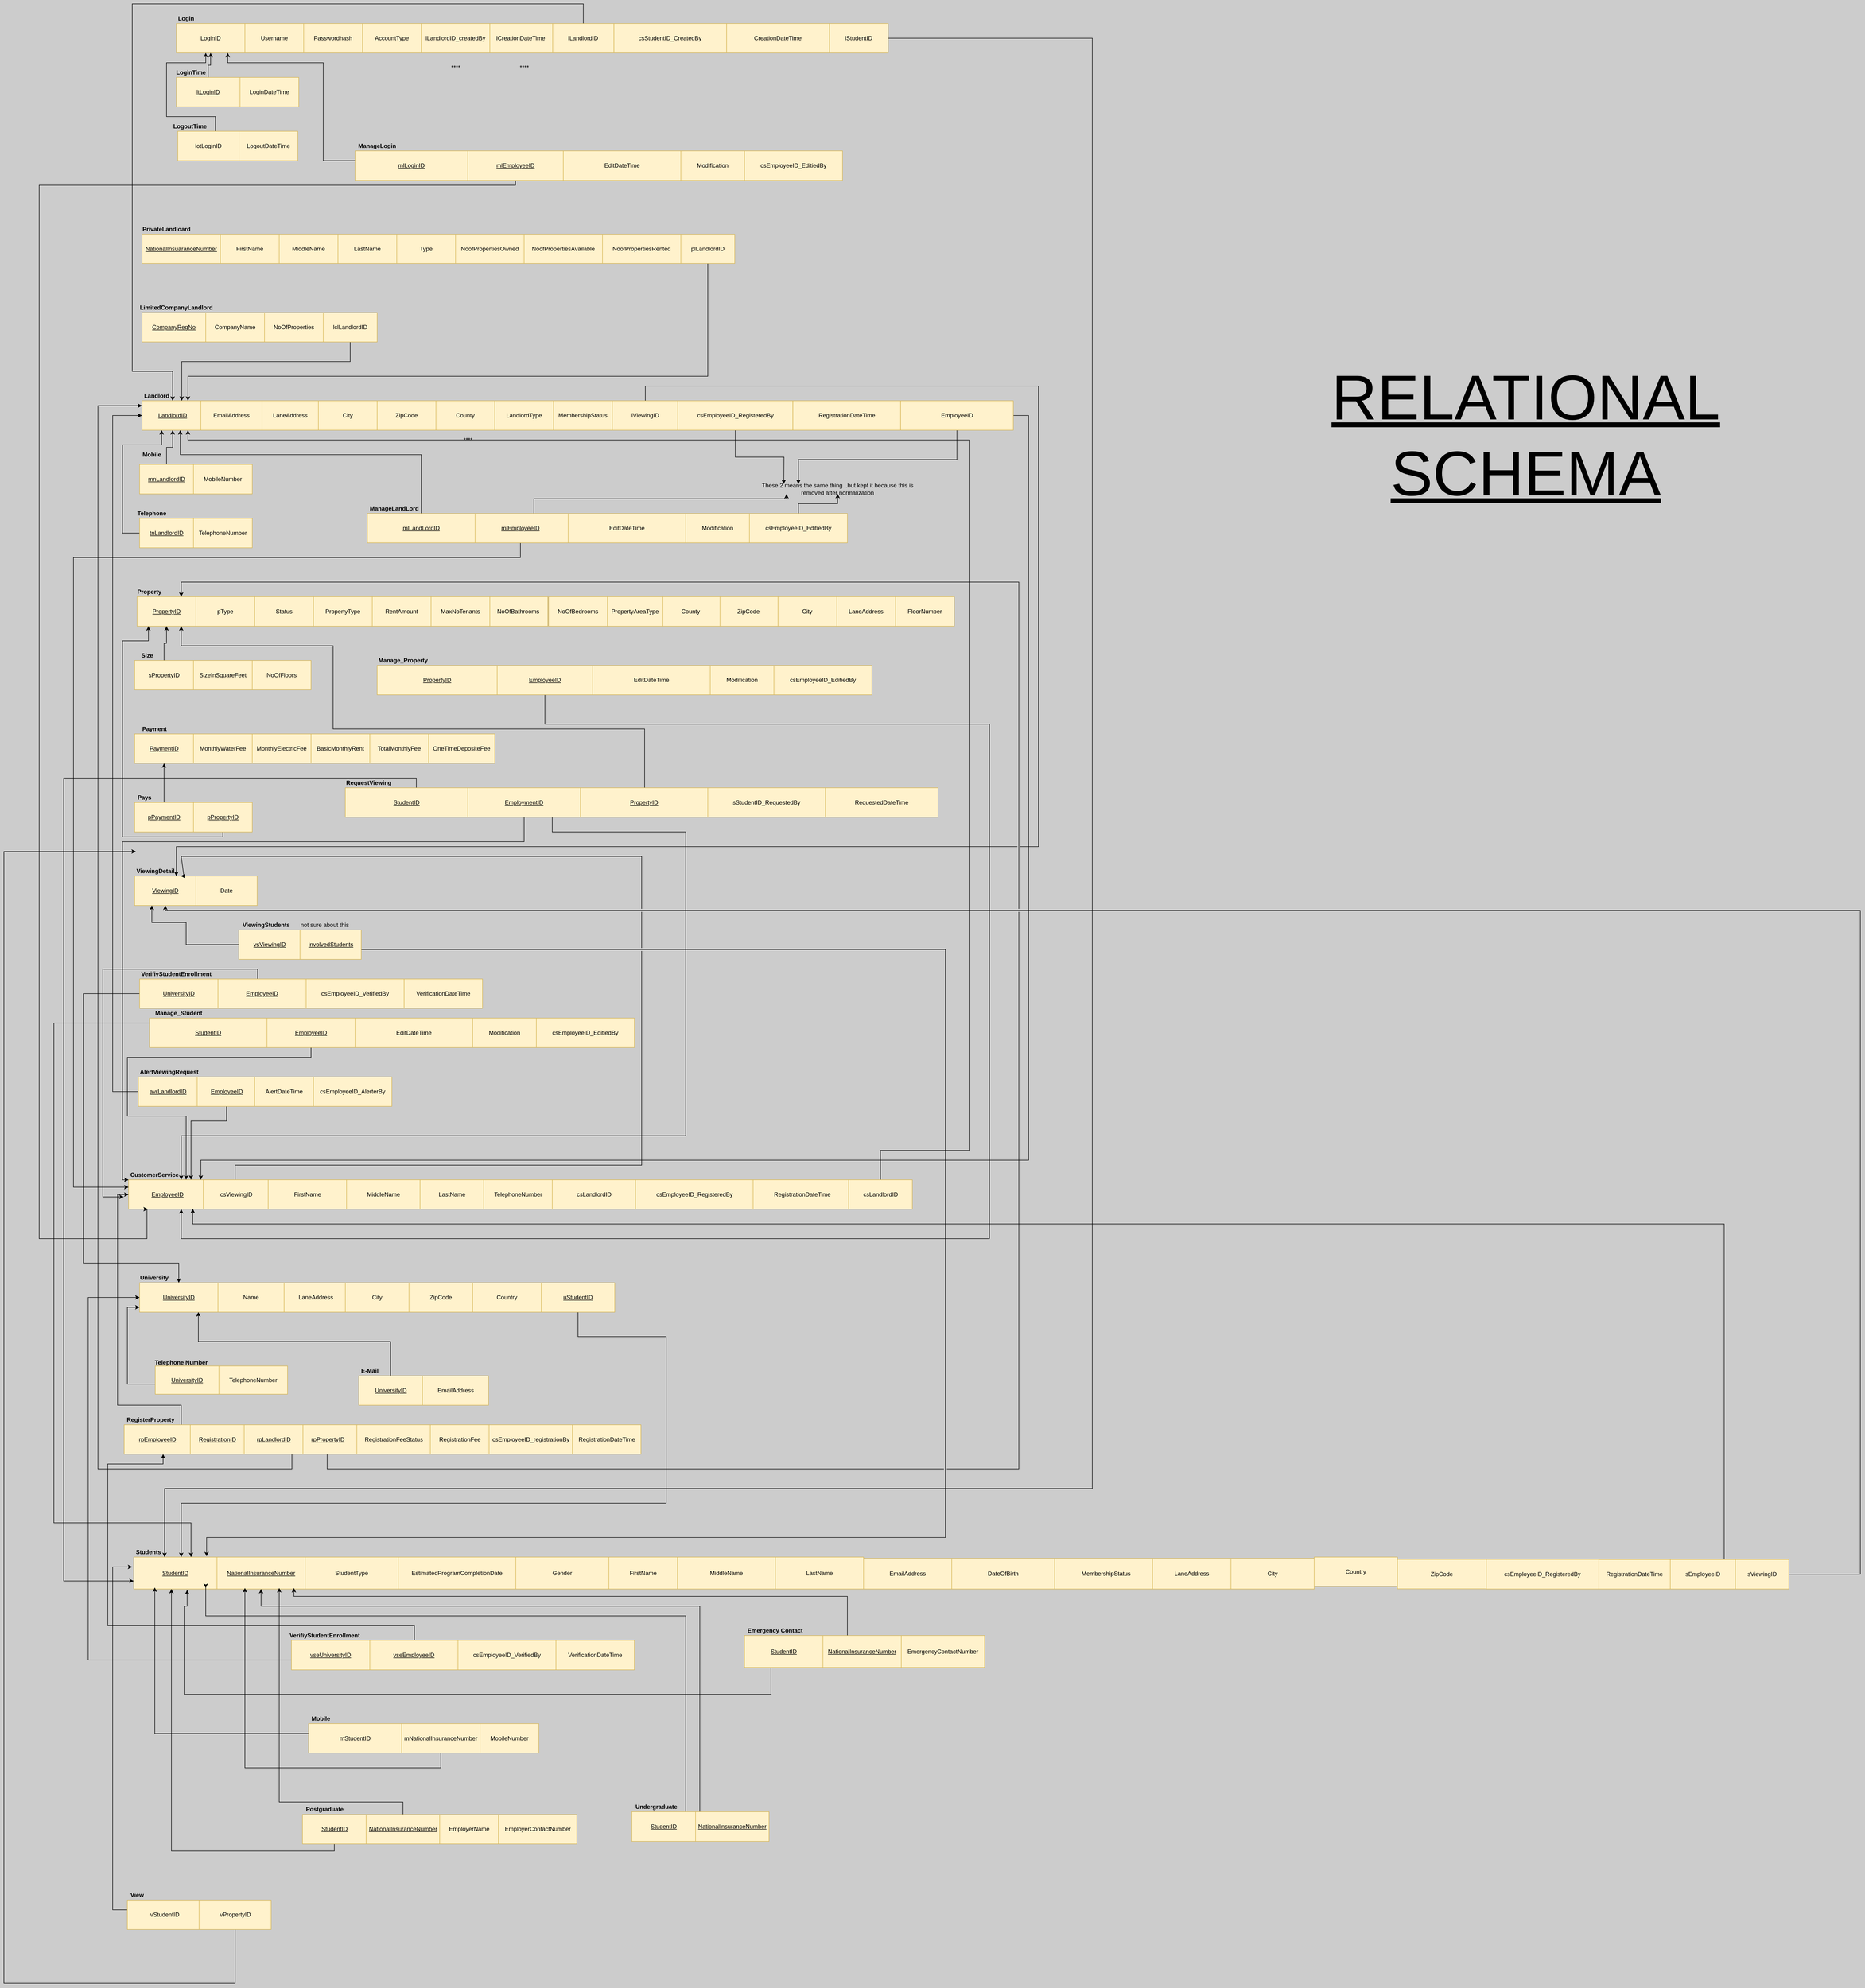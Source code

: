 <mxfile version="12.4.2" type="device" pages="1"><diagram id="ngovz2HPyCbDwhwTrrQ0" name="Page-1"><mxGraphModel dx="4526" dy="1789" grid="1" gridSize="10" guides="1" tooltips="1" connect="1" arrows="1" fold="1" page="1" pageScale="1" pageWidth="1600" pageHeight="1200" background="#CCCCCC" math="0" shadow="0"><root><mxCell id="0"/><mxCell id="1" parent="0"/><mxCell id="X4-a-qIqhG7Km_camvb7-1" value="&lt;u style=&quot;font-size: 12px;&quot;&gt;LoginID&lt;/u&gt;" style="rounded=0;whiteSpace=wrap;html=1;fillColor=#fff2cc;strokeColor=#d6b656;fontSize=12;" parent="1" vertex="1"><mxGeometry x="200" y="170" width="140" height="60" as="geometry"/></mxCell><mxCell id="X4-a-qIqhG7Km_camvb7-2" value="Username" style="rounded=0;whiteSpace=wrap;html=1;fillColor=#fff2cc;strokeColor=#d6b656;fontSize=12;" parent="1" vertex="1"><mxGeometry x="340" y="170" width="120" height="60" as="geometry"/></mxCell><mxCell id="X4-a-qIqhG7Km_camvb7-3" value="&lt;u style=&quot;font-size: 12px;&quot;&gt;NationalInsuaranceNumber&lt;/u&gt;" style="rounded=0;whiteSpace=wrap;html=1;fillColor=#fff2cc;strokeColor=#d6b656;fontSize=12;" parent="1" vertex="1"><mxGeometry x="130" y="600" width="160" height="60" as="geometry"/></mxCell><mxCell id="X4-a-qIqhG7Km_camvb7-13" style="edgeStyle=orthogonalEdgeStyle;rounded=0;orthogonalLoop=1;jettySize=auto;html=1;entryX=0.5;entryY=1;entryDx=0;entryDy=0;fontSize=12;" parent="1" source="X4-a-qIqhG7Km_camvb7-4" target="X4-a-qIqhG7Km_camvb7-1" edge="1"><mxGeometry relative="1" as="geometry"/></mxCell><mxCell id="X4-a-qIqhG7Km_camvb7-4" value="&lt;u style=&quot;font-size: 12px;&quot;&gt;ltLoginID&lt;/u&gt;" style="rounded=0;whiteSpace=wrap;html=1;fillColor=#fff2cc;strokeColor=#d6b656;fontSize=12;" parent="1" vertex="1"><mxGeometry x="200" y="280" width="130" height="60" as="geometry"/></mxCell><mxCell id="X4-a-qIqhG7Km_camvb7-5" value="AccountType" style="rounded=0;whiteSpace=wrap;html=1;fillColor=#fff2cc;strokeColor=#d6b656;fontSize=12;" parent="1" vertex="1"><mxGeometry x="580" y="170" width="120" height="60" as="geometry"/></mxCell><mxCell id="X4-a-qIqhG7Km_camvb7-6" value="Passwordhash" style="rounded=0;whiteSpace=wrap;html=1;fillColor=#fff2cc;strokeColor=#d6b656;fontSize=12;" parent="1" vertex="1"><mxGeometry x="460" y="170" width="120" height="60" as="geometry"/></mxCell><mxCell id="X4-a-qIqhG7Km_camvb7-7" value="&lt;b style=&quot;font-size: 12px;&quot;&gt;Login&lt;/b&gt;" style="text;html=1;strokeColor=none;fillColor=none;align=center;verticalAlign=middle;whiteSpace=wrap;rounded=0;fontSize=12;" parent="1" vertex="1"><mxGeometry x="200" y="150" width="40" height="20" as="geometry"/></mxCell><mxCell id="X4-a-qIqhG7Km_camvb7-8" value="&lt;b style=&quot;font-size: 12px;&quot;&gt;LoginTime&lt;/b&gt;" style="text;html=1;strokeColor=none;fillColor=none;align=center;verticalAlign=middle;whiteSpace=wrap;rounded=0;fontSize=12;" parent="1" vertex="1"><mxGeometry x="210" y="260" width="40" height="20" as="geometry"/></mxCell><mxCell id="X4-a-qIqhG7Km_camvb7-9" value="LoginDateTime" style="rounded=0;whiteSpace=wrap;html=1;fillColor=#fff2cc;strokeColor=#d6b656;fontSize=12;" parent="1" vertex="1"><mxGeometry x="330" y="280" width="120" height="60" as="geometry"/></mxCell><mxCell id="X4-a-qIqhG7Km_camvb7-15" style="edgeStyle=orthogonalEdgeStyle;rounded=0;jumpStyle=gap;orthogonalLoop=1;jettySize=auto;html=1;fontSize=12;" parent="1" edge="1"><mxGeometry relative="1" as="geometry"><mxPoint x="260" y="230" as="targetPoint"/><Array as="points"><mxPoint x="280" y="360"/><mxPoint x="180" y="360"/><mxPoint x="180" y="250"/><mxPoint x="260" y="250"/></Array><mxPoint x="279.667" y="390" as="sourcePoint"/></mxGeometry></mxCell><mxCell id="X4-a-qIqhG7Km_camvb7-11" value="&lt;b style=&quot;font-size: 12px;&quot;&gt;LogoutTime&lt;/b&gt;" style="text;html=1;strokeColor=none;fillColor=none;align=center;verticalAlign=middle;whiteSpace=wrap;rounded=0;fontSize=12;" parent="1" vertex="1"><mxGeometry x="208" y="370" width="40" height="20" as="geometry"/></mxCell><mxCell id="X4-a-qIqhG7Km_camvb7-12" value="LogoutDateTime" style="rounded=0;whiteSpace=wrap;html=1;fillColor=#fff2cc;strokeColor=#d6b656;fontSize=12;" parent="1" vertex="1"><mxGeometry x="328" y="390" width="120" height="60" as="geometry"/></mxCell><mxCell id="X4-a-qIqhG7Km_camvb7-16" value="FirstName" style="rounded=0;whiteSpace=wrap;html=1;fillColor=#fff2cc;strokeColor=#d6b656;fontSize=12;" parent="1" vertex="1"><mxGeometry x="290" y="600" width="120" height="60" as="geometry"/></mxCell><mxCell id="X4-a-qIqhG7Km_camvb7-17" value="Type" style="rounded=0;whiteSpace=wrap;html=1;fillColor=#fff2cc;strokeColor=#d6b656;fontSize=12;" parent="1" vertex="1"><mxGeometry x="650" y="600" width="120" height="60" as="geometry"/></mxCell><mxCell id="X4-a-qIqhG7Km_camvb7-18" value="LastName" style="rounded=0;whiteSpace=wrap;html=1;fillColor=#fff2cc;strokeColor=#d6b656;fontSize=12;" parent="1" vertex="1"><mxGeometry x="530" y="600" width="120" height="60" as="geometry"/></mxCell><mxCell id="X4-a-qIqhG7Km_camvb7-19" value="MiddleName" style="rounded=0;whiteSpace=wrap;html=1;fillColor=#fff2cc;strokeColor=#d6b656;fontSize=12;" parent="1" vertex="1"><mxGeometry x="410" y="600" width="120" height="60" as="geometry"/></mxCell><mxCell id="X4-a-qIqhG7Km_camvb7-20" value="&lt;span style=&quot;white-space: normal; font-size: 12px;&quot;&gt;NoofPropertiesRented&lt;/span&gt;" style="rounded=0;whiteSpace=wrap;html=1;fillColor=#fff2cc;strokeColor=#d6b656;fontSize=12;" parent="1" vertex="1"><mxGeometry x="1070" y="600" width="160" height="60" as="geometry"/></mxCell><mxCell id="X4-a-qIqhG7Km_camvb7-21" value="NoofPropertiesAvailable" style="rounded=0;whiteSpace=wrap;html=1;fillColor=#fff2cc;strokeColor=#d6b656;fontSize=12;" parent="1" vertex="1"><mxGeometry x="910" y="600" width="160" height="60" as="geometry"/></mxCell><mxCell id="X4-a-qIqhG7Km_camvb7-22" value="NoofPropertiesOwned" style="rounded=0;whiteSpace=wrap;html=1;fillColor=#fff2cc;strokeColor=#d6b656;fontSize=12;" parent="1" vertex="1"><mxGeometry x="770" y="600" width="140" height="60" as="geometry"/></mxCell><mxCell id="X4-a-qIqhG7Km_camvb7-23" value="&lt;b style=&quot;font-size: 12px;&quot;&gt;PrivateLandloard&lt;/b&gt;" style="text;html=1;strokeColor=none;fillColor=none;align=center;verticalAlign=middle;whiteSpace=wrap;rounded=0;fontSize=12;" parent="1" vertex="1"><mxGeometry x="160" y="580" width="40" height="20" as="geometry"/></mxCell><mxCell id="X4-a-qIqhG7Km_camvb7-28" value="&lt;u style=&quot;font-size: 12px;&quot;&gt;CompanyRegNo&lt;/u&gt;" style="rounded=0;whiteSpace=wrap;html=1;fillColor=#fff2cc;strokeColor=#d6b656;fontSize=12;" parent="1" vertex="1"><mxGeometry x="130" y="760" width="130" height="60" as="geometry"/></mxCell><mxCell id="X4-a-qIqhG7Km_camvb7-29" value="CompanyName" style="rounded=0;whiteSpace=wrap;html=1;fillColor=#fff2cc;strokeColor=#d6b656;fontSize=12;" parent="1" vertex="1"><mxGeometry x="260" y="760" width="120" height="60" as="geometry"/></mxCell><mxCell id="X4-a-qIqhG7Km_camvb7-30" value="NoOfProperties" style="rounded=0;whiteSpace=wrap;html=1;fillColor=#fff2cc;strokeColor=#d6b656;fontSize=12;" parent="1" vertex="1"><mxGeometry x="380" y="760" width="120" height="60" as="geometry"/></mxCell><mxCell id="X4-a-qIqhG7Km_camvb7-31" value="&lt;b style=&quot;font-size: 12px;&quot;&gt;LimitedCompanyLandlord&lt;/b&gt;" style="text;html=1;strokeColor=none;fillColor=none;align=center;verticalAlign=middle;whiteSpace=wrap;rounded=0;fontSize=12;" parent="1" vertex="1"><mxGeometry x="140" y="740" width="120" height="20" as="geometry"/></mxCell><mxCell id="X4-a-qIqhG7Km_camvb7-32" value="&lt;u style=&quot;font-size: 12px;&quot;&gt;LandlordID&lt;/u&gt;" style="rounded=0;whiteSpace=wrap;html=1;fillColor=#fff2cc;strokeColor=#d6b656;fontSize=12;" parent="1" vertex="1"><mxGeometry x="130" y="940" width="125" height="60" as="geometry"/></mxCell><mxCell id="X4-a-qIqhG7Km_camvb7-33" value="EmailAddress" style="rounded=0;whiteSpace=wrap;html=1;fillColor=#fff2cc;strokeColor=#d6b656;fontSize=12;" parent="1" vertex="1"><mxGeometry x="250" y="940" width="125" height="60" as="geometry"/></mxCell><mxCell id="X4-a-qIqhG7Km_camvb7-34" value="LaneAddress" style="rounded=0;whiteSpace=wrap;html=1;fillColor=#fff2cc;strokeColor=#d6b656;fontSize=12;" parent="1" vertex="1"><mxGeometry x="375" y="940" width="115" height="60" as="geometry"/></mxCell><mxCell id="X4-a-qIqhG7Km_camvb7-36" value="MembershipStatus" style="rounded=0;whiteSpace=wrap;html=1;fillColor=#fff2cc;strokeColor=#d6b656;fontSize=12;" parent="1" vertex="1"><mxGeometry x="970" y="940" width="120" height="60" as="geometry"/></mxCell><mxCell id="X4-a-qIqhG7Km_camvb7-37" value="LandlordType" style="rounded=0;whiteSpace=wrap;html=1;fillColor=#fff2cc;strokeColor=#d6b656;fontSize=12;" parent="1" vertex="1"><mxGeometry x="850" y="940" width="120" height="60" as="geometry"/></mxCell><mxCell id="X4-a-qIqhG7Km_camvb7-38" value="County" style="rounded=0;whiteSpace=wrap;html=1;fillColor=#fff2cc;strokeColor=#d6b656;fontSize=12;" parent="1" vertex="1"><mxGeometry x="730" y="940" width="120" height="60" as="geometry"/></mxCell><mxCell id="X4-a-qIqhG7Km_camvb7-39" value="ZipCode" style="rounded=0;whiteSpace=wrap;html=1;fillColor=#fff2cc;strokeColor=#d6b656;fontSize=12;" parent="1" vertex="1"><mxGeometry x="610" y="940" width="120" height="60" as="geometry"/></mxCell><mxCell id="X4-a-qIqhG7Km_camvb7-40" value="City" style="rounded=0;whiteSpace=wrap;html=1;fillColor=#fff2cc;strokeColor=#d6b656;fontSize=12;" parent="1" vertex="1"><mxGeometry x="490" y="940" width="120" height="60" as="geometry"/></mxCell><mxCell id="X4-a-qIqhG7Km_camvb7-57" style="edgeStyle=orthogonalEdgeStyle;rounded=0;jumpStyle=gap;orthogonalLoop=1;jettySize=auto;html=1;fontSize=12;" parent="1" source="X4-a-qIqhG7Km_camvb7-41" target="X4-a-qIqhG7Km_camvb7-32" edge="1"><mxGeometry relative="1" as="geometry"><mxPoint x="211" y="937" as="targetPoint"/><Array as="points"><mxPoint x="555" y="860"/><mxPoint x="211" y="860"/></Array></mxGeometry></mxCell><mxCell id="X4-a-qIqhG7Km_camvb7-41" value="lclLandlordID" style="rounded=0;whiteSpace=wrap;html=1;fillColor=#fff2cc;strokeColor=#d6b656;fontSize=12;" parent="1" vertex="1"><mxGeometry x="500" y="760" width="110" height="60" as="geometry"/></mxCell><mxCell id="X4-a-qIqhG7Km_camvb7-58" style="edgeStyle=orthogonalEdgeStyle;rounded=0;jumpStyle=gap;orthogonalLoop=1;jettySize=auto;html=1;entryX=0.75;entryY=0;entryDx=0;entryDy=0;fontSize=12;" parent="1" source="X4-a-qIqhG7Km_camvb7-42" target="X4-a-qIqhG7Km_camvb7-32" edge="1"><mxGeometry relative="1" as="geometry"><Array as="points"><mxPoint x="1285" y="890"/><mxPoint x="224" y="890"/></Array></mxGeometry></mxCell><mxCell id="X4-a-qIqhG7Km_camvb7-42" value="plLandlordID" style="rounded=0;whiteSpace=wrap;html=1;fillColor=#fff2cc;strokeColor=#d6b656;fontSize=12;" parent="1" vertex="1"><mxGeometry x="1230" y="600" width="110" height="60" as="geometry"/></mxCell><mxCell id="X4-a-qIqhG7Km_camvb7-46" value="&lt;b style=&quot;font-size: 12px;&quot;&gt;Landlord&lt;/b&gt;" style="text;html=1;strokeColor=none;fillColor=none;align=center;verticalAlign=middle;whiteSpace=wrap;rounded=0;fontSize=12;" parent="1" vertex="1"><mxGeometry x="140" y="920" width="40" height="20" as="geometry"/></mxCell><mxCell id="X4-a-qIqhG7Km_camvb7-53" style="edgeStyle=orthogonalEdgeStyle;rounded=0;jumpStyle=gap;orthogonalLoop=1;jettySize=auto;html=1;fontSize=12;" parent="1" source="X4-a-qIqhG7Km_camvb7-47" target="X4-a-qIqhG7Km_camvb7-32" edge="1"><mxGeometry relative="1" as="geometry"/></mxCell><mxCell id="X4-a-qIqhG7Km_camvb7-47" value="&lt;u style=&quot;font-size: 12px;&quot;&gt;mnLandlordID&lt;/u&gt;" style="rounded=0;whiteSpace=wrap;html=1;fillColor=#fff2cc;strokeColor=#d6b656;fontSize=12;" parent="1" vertex="1"><mxGeometry x="125" y="1070" width="110" height="60" as="geometry"/></mxCell><mxCell id="X4-a-qIqhG7Km_camvb7-54" style="edgeStyle=orthogonalEdgeStyle;rounded=0;jumpStyle=gap;orthogonalLoop=1;jettySize=auto;html=1;fontSize=12;" parent="1" source="X4-a-qIqhG7Km_camvb7-48" edge="1"><mxGeometry relative="1" as="geometry"><mxPoint x="170" y="1000" as="targetPoint"/><Array as="points"><mxPoint x="90" y="1210"/><mxPoint x="90" y="1030"/><mxPoint x="170" y="1030"/></Array></mxGeometry></mxCell><mxCell id="X4-a-qIqhG7Km_camvb7-48" value="&lt;u style=&quot;font-size: 12px;&quot;&gt;tnLandlordID&lt;/u&gt;" style="rounded=0;whiteSpace=wrap;html=1;fillColor=#fff2cc;strokeColor=#d6b656;fontSize=12;" parent="1" vertex="1"><mxGeometry x="125" y="1180" width="110" height="60" as="geometry"/></mxCell><mxCell id="X4-a-qIqhG7Km_camvb7-49" value="MobileNumber" style="rounded=0;whiteSpace=wrap;html=1;fillColor=#fff2cc;strokeColor=#d6b656;fontSize=12;" parent="1" vertex="1"><mxGeometry x="235" y="1070" width="120" height="60" as="geometry"/></mxCell><mxCell id="X4-a-qIqhG7Km_camvb7-50" value="TelephoneNumber" style="rounded=0;whiteSpace=wrap;html=1;fillColor=#fff2cc;strokeColor=#d6b656;fontSize=12;" parent="1" vertex="1"><mxGeometry x="235" y="1180" width="120" height="60" as="geometry"/></mxCell><mxCell id="X4-a-qIqhG7Km_camvb7-51" value="&lt;b style=&quot;font-size: 12px;&quot;&gt;Mobile&lt;/b&gt;" style="text;html=1;strokeColor=none;fillColor=none;align=center;verticalAlign=middle;whiteSpace=wrap;rounded=0;fontSize=12;" parent="1" vertex="1"><mxGeometry x="130" y="1040" width="40" height="20" as="geometry"/></mxCell><mxCell id="X4-a-qIqhG7Km_camvb7-52" value="&lt;b style=&quot;font-size: 12px;&quot;&gt;Telephone&lt;/b&gt;" style="text;html=1;strokeColor=none;fillColor=none;align=center;verticalAlign=middle;whiteSpace=wrap;rounded=0;fontSize=12;" parent="1" vertex="1"><mxGeometry x="130" y="1160" width="40" height="20" as="geometry"/></mxCell><mxCell id="X4-a-qIqhG7Km_camvb7-60" value="&lt;u style=&quot;font-size: 12px;&quot;&gt;PropertyID&lt;/u&gt;" style="rounded=0;whiteSpace=wrap;html=1;fillColor=#fff2cc;strokeColor=#d6b656;fontSize=12;" parent="1" vertex="1"><mxGeometry x="120" y="1340" width="120" height="60" as="geometry"/></mxCell><mxCell id="X4-a-qIqhG7Km_camvb7-61" value="pType" style="rounded=0;whiteSpace=wrap;html=1;fillColor=#fff2cc;strokeColor=#d6b656;fontSize=12;" parent="1" vertex="1"><mxGeometry x="240" y="1340" width="120" height="60" as="geometry"/></mxCell><mxCell id="X4-a-qIqhG7Km_camvb7-62" value="LaneAddress" style="rounded=0;whiteSpace=wrap;html=1;fillColor=#fff2cc;strokeColor=#d6b656;fontSize=12;" parent="1" vertex="1"><mxGeometry x="1548.4" y="1340" width="120" height="60" as="geometry"/></mxCell><mxCell id="X4-a-qIqhG7Km_camvb7-63" value="City" style="rounded=0;whiteSpace=wrap;html=1;fillColor=#fff2cc;strokeColor=#d6b656;fontSize=12;" parent="1" vertex="1"><mxGeometry x="1428.4" y="1340" width="120" height="60" as="geometry"/></mxCell><mxCell id="X4-a-qIqhG7Km_camvb7-64" value="ZipCode" style="rounded=0;whiteSpace=wrap;html=1;fillColor=#fff2cc;strokeColor=#d6b656;fontSize=12;" parent="1" vertex="1"><mxGeometry x="1308.4" y="1340" width="120" height="60" as="geometry"/></mxCell><mxCell id="X4-a-qIqhG7Km_camvb7-65" value="County" style="rounded=0;whiteSpace=wrap;html=1;fillColor=#fff2cc;strokeColor=#d6b656;fontSize=12;" parent="1" vertex="1"><mxGeometry x="1190" y="1340" width="120" height="60" as="geometry"/></mxCell><mxCell id="X4-a-qIqhG7Km_camvb7-66" value="PropertyAreaType" style="rounded=0;whiteSpace=wrap;html=1;fillColor=#fff2cc;strokeColor=#d6b656;fontSize=12;" parent="1" vertex="1"><mxGeometry x="1080" y="1340" width="113.2" height="60" as="geometry"/></mxCell><mxCell id="X4-a-qIqhG7Km_camvb7-67" value="NoOfBedrooms" style="rounded=0;whiteSpace=wrap;html=1;fillColor=#fff2cc;strokeColor=#d6b656;fontSize=12;" parent="1" vertex="1"><mxGeometry x="960" y="1340" width="120" height="60" as="geometry"/></mxCell><mxCell id="X4-a-qIqhG7Km_camvb7-68" value="NoOfBathrooms" style="rounded=0;whiteSpace=wrap;html=1;fillColor=#fff2cc;strokeColor=#d6b656;fontSize=12;" parent="1" vertex="1"><mxGeometry x="838.4" y="1340" width="120" height="60" as="geometry"/></mxCell><mxCell id="X4-a-qIqhG7Km_camvb7-69" value="MaxNoTenants" style="rounded=0;whiteSpace=wrap;html=1;fillColor=#fff2cc;strokeColor=#d6b656;fontSize=12;" parent="1" vertex="1"><mxGeometry x="720" y="1340" width="120" height="60" as="geometry"/></mxCell><mxCell id="X4-a-qIqhG7Km_camvb7-70" value="RentAmount" style="rounded=0;whiteSpace=wrap;html=1;fillColor=#fff2cc;strokeColor=#d6b656;fontSize=12;" parent="1" vertex="1"><mxGeometry x="600" y="1340" width="120" height="60" as="geometry"/></mxCell><mxCell id="X4-a-qIqhG7Km_camvb7-71" value="PropertyType" style="rounded=0;whiteSpace=wrap;html=1;fillColor=#fff2cc;strokeColor=#d6b656;fontSize=12;" parent="1" vertex="1"><mxGeometry x="480" y="1340" width="120" height="60" as="geometry"/></mxCell><mxCell id="X4-a-qIqhG7Km_camvb7-72" value="Status" style="rounded=0;whiteSpace=wrap;html=1;fillColor=#fff2cc;strokeColor=#d6b656;fontSize=12;" parent="1" vertex="1"><mxGeometry x="360" y="1340" width="120" height="60" as="geometry"/></mxCell><mxCell id="X4-a-qIqhG7Km_camvb7-73" value="&lt;b style=&quot;font-size: 12px;&quot;&gt;Property&lt;/b&gt;" style="text;html=1;strokeColor=none;fillColor=none;align=center;verticalAlign=middle;whiteSpace=wrap;rounded=0;fontSize=12;" parent="1" vertex="1"><mxGeometry x="125" y="1320" width="40" height="20" as="geometry"/></mxCell><mxCell id="X4-a-qIqhG7Km_camvb7-74" value="FloorNumber" style="rounded=0;whiteSpace=wrap;html=1;fillColor=#fff2cc;strokeColor=#d6b656;fontSize=12;" parent="1" vertex="1"><mxGeometry x="1668.4" y="1340" width="120" height="60" as="geometry"/></mxCell><mxCell id="X4-a-qIqhG7Km_camvb7-76" value="&lt;b style=&quot;font-size: 12px;&quot;&gt;Size&lt;/b&gt;" style="text;html=1;align=center;verticalAlign=middle;resizable=0;points=[];;autosize=1;fontSize=12;" parent="1" vertex="1"><mxGeometry x="120" y="1450" width="40" height="20" as="geometry"/></mxCell><mxCell id="X4-a-qIqhG7Km_camvb7-80" style="edgeStyle=orthogonalEdgeStyle;rounded=0;jumpStyle=gap;orthogonalLoop=1;jettySize=auto;html=1;entryX=0.5;entryY=1;entryDx=0;entryDy=0;fontSize=12;" parent="1" source="X4-a-qIqhG7Km_camvb7-77" target="X4-a-qIqhG7Km_camvb7-60" edge="1"><mxGeometry relative="1" as="geometry"/></mxCell><mxCell id="X4-a-qIqhG7Km_camvb7-77" value="&lt;u style=&quot;font-size: 12px;&quot;&gt;sPropertyID&lt;/u&gt;" style="rounded=0;whiteSpace=wrap;html=1;fillColor=#fff2cc;strokeColor=#d6b656;fontSize=12;" parent="1" vertex="1"><mxGeometry x="115" y="1470" width="120" height="60" as="geometry"/></mxCell><mxCell id="X4-a-qIqhG7Km_camvb7-78" value="SizeInSquareFeet" style="rounded=0;whiteSpace=wrap;html=1;fillColor=#fff2cc;strokeColor=#d6b656;fontSize=12;" parent="1" vertex="1"><mxGeometry x="235" y="1470" width="120" height="60" as="geometry"/></mxCell><mxCell id="X4-a-qIqhG7Km_camvb7-79" value="NoOfFloors" style="rounded=0;whiteSpace=wrap;html=1;fillColor=#fff2cc;strokeColor=#d6b656;fontSize=12;" parent="1" vertex="1"><mxGeometry x="355" y="1470" width="120" height="60" as="geometry"/></mxCell><mxCell id="X4-a-qIqhG7Km_camvb7-81" value="&lt;b style=&quot;font-size: 12px;&quot;&gt;Payment&lt;/b&gt;" style="text;html=1;align=center;verticalAlign=middle;resizable=0;points=[];;autosize=1;fontSize=12;" parent="1" vertex="1"><mxGeometry x="120" y="1600" width="70" height="20" as="geometry"/></mxCell><mxCell id="X4-a-qIqhG7Km_camvb7-82" value="&lt;u style=&quot;font-size: 12px;&quot;&gt;PaymentID&lt;/u&gt;" style="rounded=0;whiteSpace=wrap;html=1;fillColor=#fff2cc;strokeColor=#d6b656;fontSize=12;" parent="1" vertex="1"><mxGeometry x="115" y="1620" width="120" height="60" as="geometry"/></mxCell><mxCell id="X4-a-qIqhG7Km_camvb7-83" value="MonthlyWaterFee" style="rounded=0;whiteSpace=wrap;html=1;fillColor=#fff2cc;strokeColor=#d6b656;fontSize=12;" parent="1" vertex="1"><mxGeometry x="235" y="1620" width="120" height="60" as="geometry"/></mxCell><mxCell id="X4-a-qIqhG7Km_camvb7-84" value="MonthlyElectricFee" style="rounded=0;whiteSpace=wrap;html=1;fillColor=#fff2cc;strokeColor=#d6b656;fontSize=12;" parent="1" vertex="1"><mxGeometry x="355" y="1620" width="120" height="60" as="geometry"/></mxCell><mxCell id="X4-a-qIqhG7Km_camvb7-85" value="BasicMonthlyRent" style="rounded=0;whiteSpace=wrap;html=1;fillColor=#fff2cc;strokeColor=#d6b656;fontSize=12;" parent="1" vertex="1"><mxGeometry x="475" y="1620" width="120" height="60" as="geometry"/></mxCell><mxCell id="X4-a-qIqhG7Km_camvb7-86" value="TotalMonthlyFee" style="rounded=0;whiteSpace=wrap;html=1;fillColor=#fff2cc;strokeColor=#d6b656;fontSize=12;" parent="1" vertex="1"><mxGeometry x="595" y="1620" width="120" height="60" as="geometry"/></mxCell><mxCell id="X4-a-qIqhG7Km_camvb7-87" value="OneTimeDepositeFee" style="rounded=0;whiteSpace=wrap;html=1;fillColor=#fff2cc;strokeColor=#d6b656;fontSize=12;" parent="1" vertex="1"><mxGeometry x="715" y="1620" width="135" height="60" as="geometry"/></mxCell><mxCell id="X4-a-qIqhG7Km_camvb7-96" style="edgeStyle=orthogonalEdgeStyle;rounded=0;jumpStyle=gap;orthogonalLoop=1;jettySize=auto;html=1;entryX=0.5;entryY=1;entryDx=0;entryDy=0;fontSize=12;" parent="1" source="X4-a-qIqhG7Km_camvb7-90" target="X4-a-qIqhG7Km_camvb7-82" edge="1"><mxGeometry relative="1" as="geometry"/></mxCell><mxCell id="X4-a-qIqhG7Km_camvb7-90" value="&lt;u style=&quot;font-size: 12px;&quot;&gt;pPaymentID&lt;/u&gt;" style="rounded=0;whiteSpace=wrap;html=1;fillColor=#fff2cc;strokeColor=#d6b656;fontSize=12;" parent="1" vertex="1"><mxGeometry x="115" y="1760" width="120" height="60" as="geometry"/></mxCell><mxCell id="X4-a-qIqhG7Km_camvb7-97" style="edgeStyle=orthogonalEdgeStyle;rounded=0;jumpStyle=gap;orthogonalLoop=1;jettySize=auto;html=1;fontSize=12;" parent="1" source="X4-a-qIqhG7Km_camvb7-91" target="X4-a-qIqhG7Km_camvb7-60" edge="1"><mxGeometry relative="1" as="geometry"><Array as="points"><mxPoint x="295" y="1830"/><mxPoint x="90" y="1830"/><mxPoint x="90" y="1430"/><mxPoint x="143" y="1430"/></Array></mxGeometry></mxCell><mxCell id="X4-a-qIqhG7Km_camvb7-91" value="&lt;u style=&quot;font-size: 12px;&quot;&gt;pPropertyID&lt;/u&gt;" style="rounded=0;whiteSpace=wrap;html=1;fillColor=#fff2cc;strokeColor=#d6b656;fontSize=12;" parent="1" vertex="1"><mxGeometry x="235" y="1760" width="120" height="60" as="geometry"/></mxCell><mxCell id="X4-a-qIqhG7Km_camvb7-92" value="&lt;b style=&quot;font-size: 12px;&quot;&gt;Pays&lt;/b&gt;" style="text;html=1;strokeColor=none;fillColor=none;align=center;verticalAlign=middle;whiteSpace=wrap;rounded=0;fontSize=12;" parent="1" vertex="1"><mxGeometry x="115" y="1740" width="40" height="20" as="geometry"/></mxCell><mxCell id="lYpdLpL8a3e389L9-19l-148" style="edgeStyle=orthogonalEdgeStyle;rounded=0;orthogonalLoop=1;jettySize=auto;html=1;fontSize=12;startArrow=classic;startFill=1;endArrow=none;endFill=0;" parent="1" source="X4-a-qIqhG7Km_camvb7-98" target="lYpdLpL8a3e389L9-19l-111" edge="1"><mxGeometry relative="1" as="geometry"><Array as="points"><mxPoint x="177" y="1980"/><mxPoint x="3638" y="1980"/></Array></mxGeometry></mxCell><mxCell id="X4-a-qIqhG7Km_camvb7-98" value="&lt;u style=&quot;font-size: 12px;&quot;&gt;ViewingID&lt;/u&gt;" style="rounded=0;whiteSpace=wrap;html=1;fillColor=#fff2cc;strokeColor=#d6b656;fontSize=12;" parent="1" vertex="1"><mxGeometry x="115" y="1910" width="125" height="60" as="geometry"/></mxCell><mxCell id="X4-a-qIqhG7Km_camvb7-99" value="Date" style="rounded=0;whiteSpace=wrap;html=1;fillColor=#fff2cc;strokeColor=#d6b656;fontSize=12;" parent="1" vertex="1"><mxGeometry x="240" y="1910" width="125" height="60" as="geometry"/></mxCell><mxCell id="X4-a-qIqhG7Km_camvb7-102" value="&lt;b style=&quot;font-size: 12px;&quot;&gt;ViewingDetail&lt;/b&gt;" style="text;html=1;align=center;verticalAlign=middle;resizable=0;points=[];;autosize=1;fontSize=12;" parent="1" vertex="1"><mxGeometry x="111.5" y="1890" width="90" height="20" as="geometry"/></mxCell><mxCell id="X4-a-qIqhG7Km_camvb7-106" style="edgeStyle=orthogonalEdgeStyle;rounded=0;jumpStyle=gap;orthogonalLoop=1;jettySize=auto;html=1;fontSize=12;" parent="1" source="X4-a-qIqhG7Km_camvb7-103" target="X4-a-qIqhG7Km_camvb7-98" edge="1"><mxGeometry relative="1" as="geometry"><Array as="points"><mxPoint x="220" y="2005"/><mxPoint x="150" y="2005"/></Array></mxGeometry></mxCell><mxCell id="X4-a-qIqhG7Km_camvb7-103" value="&lt;u style=&quot;font-size: 12px;&quot;&gt;vsViewingID&lt;/u&gt;" style="rounded=0;whiteSpace=wrap;html=1;fillColor=#fff2cc;strokeColor=#d6b656;fontSize=12;" parent="1" vertex="1"><mxGeometry x="327.5" y="2020" width="125" height="60" as="geometry"/></mxCell><mxCell id="u_pkaAoV676cb9JSLWXp-143" style="edgeStyle=orthogonalEdgeStyle;rounded=0;orthogonalLoop=1;jettySize=auto;html=1;entryX=0.875;entryY=-0.026;entryDx=0;entryDy=0;entryPerimeter=0;startArrow=none;startFill=0;endArrow=classic;endFill=1;fontSize=12;" edge="1" parent="1" source="X4-a-qIqhG7Km_camvb7-104" target="lYpdLpL8a3e389L9-19l-1"><mxGeometry relative="1" as="geometry"><Array as="points"><mxPoint x="1770" y="2060"/><mxPoint x="1770" y="3260"/><mxPoint x="261" y="3260"/></Array></mxGeometry></mxCell><mxCell id="X4-a-qIqhG7Km_camvb7-104" value="&lt;u&gt;involvedStudents&lt;/u&gt;" style="rounded=0;whiteSpace=wrap;html=1;fillColor=#fff2cc;strokeColor=#d6b656;fontSize=12;" parent="1" vertex="1"><mxGeometry x="452.5" y="2020" width="125" height="60" as="geometry"/></mxCell><mxCell id="X4-a-qIqhG7Km_camvb7-105" value="&lt;b style=&quot;font-size: 12px;&quot;&gt;ViewingStudents&lt;/b&gt;" style="text;html=1;align=center;verticalAlign=middle;resizable=0;points=[];;autosize=1;fontSize=12;" parent="1" vertex="1"><mxGeometry x="327.5" y="2000" width="110" height="20" as="geometry"/></mxCell><mxCell id="X4-a-qIqhG7Km_camvb7-107" value="not sure about this" style="text;html=1;strokeColor=none;fillColor=none;align=center;verticalAlign=middle;whiteSpace=wrap;rounded=0;fontSize=12;" parent="1" vertex="1"><mxGeometry x="442.57" y="2000" width="120" height="20" as="geometry"/></mxCell><mxCell id="X4-a-qIqhG7Km_camvb7-125" style="edgeStyle=orthogonalEdgeStyle;rounded=0;jumpStyle=gap;orthogonalLoop=1;jettySize=auto;html=1;entryX=0;entryY=0.5;entryDx=0;entryDy=0;fontSize=12;" parent="1" source="X4-a-qIqhG7Km_camvb7-116" target="X4-a-qIqhG7Km_camvb7-32" edge="1"><mxGeometry relative="1" as="geometry"><Array as="points"><mxPoint x="70" y="2350"/><mxPoint x="70" y="970"/></Array></mxGeometry></mxCell><mxCell id="X4-a-qIqhG7Km_camvb7-116" value="&lt;u style=&quot;font-size: 12px;&quot;&gt;avrLandlordID&lt;/u&gt;" style="rounded=0;whiteSpace=wrap;html=1;fillColor=#fff2cc;strokeColor=#d6b656;fontSize=12;" parent="1" vertex="1"><mxGeometry x="122.5" y="2320" width="120" height="60" as="geometry"/></mxCell><mxCell id="X4-a-qIqhG7Km_camvb7-117" value="&lt;b style=&quot;font-size: 12px;&quot;&gt;AlertViewingRequest&lt;/b&gt;" style="text;html=1;align=center;verticalAlign=middle;resizable=0;points=[];;autosize=1;fontSize=12;" parent="1" vertex="1"><mxGeometry x="115" y="2300" width="140" height="20" as="geometry"/></mxCell><mxCell id="X4-a-qIqhG7Km_camvb7-123" style="edgeStyle=orthogonalEdgeStyle;rounded=0;jumpStyle=gap;orthogonalLoop=1;jettySize=auto;html=1;fontSize=12;" parent="1" source="X4-a-qIqhG7Km_camvb7-118" target="X4-a-qIqhG7Km_camvb7-122" edge="1"><mxGeometry relative="1" as="geometry"><Array as="points"><mxPoint x="302" y="2410"/><mxPoint x="230" y="2410"/></Array></mxGeometry></mxCell><mxCell id="X4-a-qIqhG7Km_camvb7-118" value="&lt;u style=&quot;font-size: 12px;&quot;&gt;EmployeeID&lt;/u&gt;" style="rounded=0;whiteSpace=wrap;html=1;fillColor=#fff2cc;strokeColor=#d6b656;fontSize=12;" parent="1" vertex="1"><mxGeometry x="242.5" y="2320" width="120" height="60" as="geometry"/></mxCell><mxCell id="X4-a-qIqhG7Km_camvb7-119" value="AlertDateTime" style="rounded=0;whiteSpace=wrap;html=1;fillColor=#fff2cc;strokeColor=#d6b656;fontSize=12;" parent="1" vertex="1"><mxGeometry x="360" y="2320" width="120" height="60" as="geometry"/></mxCell><mxCell id="X4-a-qIqhG7Km_camvb7-120" value="csEmployeeID_AlerterBy" style="rounded=0;whiteSpace=wrap;html=1;fillColor=#fff2cc;strokeColor=#d6b656;fontSize=12;" parent="1" vertex="1"><mxGeometry x="480" y="2320" width="160" height="60" as="geometry"/></mxCell><mxCell id="lYpdLpL8a3e389L9-19l-173" style="edgeStyle=orthogonalEdgeStyle;rounded=0;orthogonalLoop=1;jettySize=auto;html=1;entryX=0.75;entryY=1;entryDx=0;entryDy=0;fontSize=12;endArrow=none;endFill=0;startArrow=classic;startFill=1;" parent="1" source="X4-a-qIqhG7Km_camvb7-122" target="lYpdLpL8a3e389L9-19l-166" edge="1"><mxGeometry relative="1" as="geometry"><Array as="points"><mxPoint x="220" y="2400"/><mxPoint x="100" y="2400"/><mxPoint x="100" y="2280"/><mxPoint x="475" y="2280"/></Array></mxGeometry></mxCell><mxCell id="X4-a-qIqhG7Km_camvb7-122" value="&lt;u style=&quot;font-size: 12px;&quot;&gt;EmployeeID&lt;/u&gt;" style="rounded=0;whiteSpace=wrap;html=1;fillColor=#fff2cc;strokeColor=#d6b656;fontSize=12;" parent="1" vertex="1"><mxGeometry x="102.5" y="2530" width="157.5" height="60" as="geometry"/></mxCell><mxCell id="X4-a-qIqhG7Km_camvb7-124" value="&lt;b style=&quot;font-size: 12px;&quot;&gt;CustomerService&lt;/b&gt;" style="text;html=1;align=center;verticalAlign=middle;resizable=0;points=[];;autosize=1;fontSize=12;" parent="1" vertex="1"><mxGeometry x="100" y="2510" width="110" height="20" as="geometry"/></mxCell><mxCell id="X4-a-qIqhG7Km_camvb7-128" value="lCreationDateTime" style="rounded=0;whiteSpace=wrap;html=1;fillColor=#fff2cc;strokeColor=#d6b656;fontSize=12;" parent="1" vertex="1"><mxGeometry x="838.4" y="170" width="130" height="60" as="geometry"/></mxCell><mxCell id="X4-a-qIqhG7Km_camvb7-132" value="&lt;u style=&quot;font-size: 12px;&quot;&gt;RegistrationID&lt;/u&gt;" style="rounded=0;whiteSpace=wrap;html=1;fillColor=#fff2cc;strokeColor=#d6b656;fontSize=12;" parent="1" vertex="1"><mxGeometry x="223.5" y="3030" width="120" height="60" as="geometry"/></mxCell><mxCell id="X4-a-qIqhG7Km_camvb7-142" style="edgeStyle=orthogonalEdgeStyle;rounded=0;jumpStyle=gap;orthogonalLoop=1;jettySize=auto;html=1;exitX=0.5;exitY=1;exitDx=0;exitDy=0;fontSize=12;" parent="1" source="X4-a-qIqhG7Km_camvb7-133" edge="1"><mxGeometry relative="1" as="geometry"><mxPoint x="210" y="1340" as="targetPoint"/><Array as="points"><mxPoint x="508" y="3120"/><mxPoint x="1920" y="3120"/><mxPoint x="1920" y="1310"/><mxPoint x="210" y="1310"/></Array></mxGeometry></mxCell><mxCell id="X4-a-qIqhG7Km_camvb7-133" value="&lt;u style=&quot;font-size: 12px;&quot;&gt;rpPropertyID&lt;/u&gt;" style="rounded=0;whiteSpace=wrap;html=1;fillColor=#fff2cc;strokeColor=#d6b656;fontSize=12;" parent="1" vertex="1"><mxGeometry x="450" y="3030" width="118.5" height="60" as="geometry"/></mxCell><mxCell id="X4-a-qIqhG7Km_camvb7-134" value="RegistrationFee" style="rounded=0;whiteSpace=wrap;html=1;fillColor=#fff2cc;strokeColor=#d6b656;fontSize=12;" parent="1" vertex="1"><mxGeometry x="718.5" y="3030" width="120" height="60" as="geometry"/></mxCell><mxCell id="X4-a-qIqhG7Km_camvb7-135" value="RegistrationFeeStatus" style="rounded=0;whiteSpace=wrap;html=1;fillColor=#fff2cc;strokeColor=#d6b656;fontSize=12;" parent="1" vertex="1"><mxGeometry x="568.5" y="3030" width="150" height="60" as="geometry"/></mxCell><mxCell id="X4-a-qIqhG7Km_camvb7-143" style="edgeStyle=orthogonalEdgeStyle;rounded=0;jumpStyle=gap;orthogonalLoop=1;jettySize=auto;html=1;fontSize=12;" parent="1" source="X4-a-qIqhG7Km_camvb7-136" edge="1"><mxGeometry relative="1" as="geometry"><mxPoint x="130" y="950" as="targetPoint"/><Array as="points"><mxPoint x="436" y="3120"/><mxPoint x="40" y="3120"/><mxPoint x="40" y="950"/></Array></mxGeometry></mxCell><mxCell id="X4-a-qIqhG7Km_camvb7-136" value="&lt;u style=&quot;font-size: 12px;&quot;&gt;rpLandlordID&lt;/u&gt;" style="rounded=0;whiteSpace=wrap;html=1;fillColor=#fff2cc;strokeColor=#d6b656;fontSize=12;" parent="1" vertex="1"><mxGeometry x="338.5" y="3030" width="120" height="60" as="geometry"/></mxCell><mxCell id="X4-a-qIqhG7Km_camvb7-140" value="csEmployeeID_registrationBy" style="rounded=0;whiteSpace=wrap;html=1;fillColor=#fff2cc;strokeColor=#d6b656;fontSize=12;" parent="1" vertex="1"><mxGeometry x="838.5" y="3030" width="170" height="60" as="geometry"/></mxCell><mxCell id="X4-a-qIqhG7Km_camvb7-141" value="RegistrationDateTime" style="rounded=0;whiteSpace=wrap;html=1;fillColor=#fff2cc;strokeColor=#d6b656;fontSize=12;" parent="1" vertex="1"><mxGeometry x="1008.5" y="3030" width="140" height="60" as="geometry"/></mxCell><mxCell id="X4-a-qIqhG7Km_camvb7-144" value="&lt;b style=&quot;font-size: 12px;&quot;&gt;RegisterProperty&lt;/b&gt;" style="text;html=1;align=center;verticalAlign=middle;resizable=0;points=[];;autosize=1;fontSize=12;" parent="1" vertex="1"><mxGeometry x="91.5" y="3010" width="110" height="20" as="geometry"/></mxCell><mxCell id="X4-a-qIqhG7Km_camvb7-146" style="edgeStyle=orthogonalEdgeStyle;rounded=0;jumpStyle=gap;orthogonalLoop=1;jettySize=auto;html=1;entryX=0;entryY=0.5;entryDx=0;entryDy=0;fontSize=12;" parent="1" source="X4-a-qIqhG7Km_camvb7-145" target="X4-a-qIqhG7Km_camvb7-122" edge="1"><mxGeometry relative="1" as="geometry"><Array as="points"><mxPoint x="210" y="2990"/><mxPoint x="80" y="2990"/><mxPoint x="80" y="2560"/></Array></mxGeometry></mxCell><mxCell id="X4-a-qIqhG7Km_camvb7-145" value="&lt;u style=&quot;font-size: 12px;&quot;&gt;rpEmployeeID&lt;/u&gt;" style="rounded=0;whiteSpace=wrap;html=1;fillColor=#fff2cc;strokeColor=#d6b656;fontSize=12;" parent="1" vertex="1"><mxGeometry x="93.5" y="3030" width="135" height="60" as="geometry"/></mxCell><mxCell id="X4-a-qIqhG7Km_camvb7-149" style="edgeStyle=orthogonalEdgeStyle;rounded=0;jumpStyle=gap;orthogonalLoop=1;jettySize=auto;html=1;fontSize=12;" parent="1" source="X4-a-qIqhG7Km_camvb7-148" edge="1"><mxGeometry relative="1" as="geometry"><mxPoint x="209" y="1910" as="targetPoint"/><Array as="points"><mxPoint x="320" y="2500"/><mxPoint x="1150" y="2500"/><mxPoint x="1150" y="1870"/><mxPoint x="210" y="1870"/></Array></mxGeometry></mxCell><mxCell id="X4-a-qIqhG7Km_camvb7-148" value="csViewingID" style="rounded=0;whiteSpace=wrap;html=1;fillColor=#fff2cc;strokeColor=#d6b656;fontSize=12;" parent="1" vertex="1"><mxGeometry x="255" y="2530" width="135" height="60" as="geometry"/></mxCell><mxCell id="X4-a-qIqhG7Km_camvb7-153" style="edgeStyle=orthogonalEdgeStyle;rounded=0;jumpStyle=gap;orthogonalLoop=1;jettySize=auto;html=1;fontSize=12;" parent="1" source="X4-a-qIqhG7Km_camvb7-152" target="X4-a-qIqhG7Km_camvb7-98" edge="1"><mxGeometry relative="1" as="geometry"><Array as="points"><mxPoint x="1158" y="910"/><mxPoint x="1960" y="910"/><mxPoint x="1960" y="1850"/><mxPoint x="200" y="1850"/></Array></mxGeometry></mxCell><mxCell id="X4-a-qIqhG7Km_camvb7-152" value="lViewingID" style="rounded=0;whiteSpace=wrap;html=1;fillColor=#fff2cc;strokeColor=#d6b656;fontSize=12;" parent="1" vertex="1"><mxGeometry x="1090" y="940" width="135" height="60" as="geometry"/></mxCell><mxCell id="X4-a-qIqhG7Km_camvb7-155" style="edgeStyle=orthogonalEdgeStyle;rounded=0;jumpStyle=gap;orthogonalLoop=1;jettySize=auto;html=1;entryX=0.5;entryY=0;entryDx=0;entryDy=0;fontSize=12;" parent="1" source="X4-a-qIqhG7Km_camvb7-154" target="X4-a-qIqhG7Km_camvb7-32" edge="1"><mxGeometry relative="1" as="geometry"><Array as="points"><mxPoint x="1031" y="130"/><mxPoint x="110" y="130"/><mxPoint x="110" y="880"/><mxPoint x="192" y="880"/></Array></mxGeometry></mxCell><mxCell id="X4-a-qIqhG7Km_camvb7-154" value="lLandlordID" style="rounded=0;whiteSpace=wrap;html=1;fillColor=#fff2cc;strokeColor=#d6b656;fontSize=12;" parent="1" vertex="1"><mxGeometry x="968.4" y="170" width="125" height="60" as="geometry"/></mxCell><mxCell id="X4-a-qIqhG7Km_camvb7-156" value="lLandlordID_createdBy" style="rounded=0;whiteSpace=wrap;html=1;fillColor=#fff2cc;strokeColor=#d6b656;fontSize=12;" parent="1" vertex="1"><mxGeometry x="700" y="170" width="140" height="60" as="geometry"/></mxCell><mxCell id="X4-a-qIqhG7Km_camvb7-157" value="****" style="text;html=1;align=center;verticalAlign=middle;resizable=0;points=[];;autosize=1;fontSize=12;" parent="1" vertex="1"><mxGeometry x="755" y="250" width="30" height="20" as="geometry"/></mxCell><mxCell id="X4-a-qIqhG7Km_camvb7-158" value="****" style="text;html=1;align=center;verticalAlign=middle;resizable=0;points=[];;autosize=1;fontSize=12;" parent="1" vertex="1"><mxGeometry x="895" y="250" width="30" height="20" as="geometry"/></mxCell><mxCell id="X4-a-qIqhG7Km_camvb7-159" value="****" style="text;html=1;align=center;verticalAlign=middle;resizable=0;points=[];;autosize=1;fontSize=12;" parent="1" vertex="1"><mxGeometry x="780" y="1010" width="30" height="20" as="geometry"/></mxCell><mxCell id="lYpdLpL8a3e389L9-19l-172" style="edgeStyle=orthogonalEdgeStyle;rounded=0;orthogonalLoop=1;jettySize=auto;html=1;fontSize=12;startArrow=classic;startFill=1;endArrow=none;endFill=0;" parent="1" source="lYpdLpL8a3e389L9-19l-1" target="lYpdLpL8a3e389L9-19l-164" edge="1"><mxGeometry relative="1" as="geometry"><Array as="points"><mxPoint x="230" y="3230"/><mxPoint x="-50" y="3230"/><mxPoint x="-50" y="2210"/></Array></mxGeometry></mxCell><mxCell id="lYpdLpL8a3e389L9-19l-1" value="StudentID" style="rounded=0;whiteSpace=wrap;html=1;fontStyle=4;fontSize=12;fillColor=#fff2cc;strokeColor=#d6b656;" parent="1" vertex="1"><mxGeometry x="113" y="3300" width="170" height="65" as="geometry"/></mxCell><mxCell id="lYpdLpL8a3e389L9-19l-2" value="NationalInsuranceNumber" style="rounded=0;whiteSpace=wrap;html=1;fontStyle=4;fontSize=12;fillColor=#fff2cc;strokeColor=#d6b656;" parent="1" vertex="1"><mxGeometry x="283" y="3300" width="180" height="65" as="geometry"/></mxCell><mxCell id="lYpdLpL8a3e389L9-19l-3" value="EmailAddress" style="rounded=0;whiteSpace=wrap;html=1;fontSize=12;fillColor=#fff2cc;strokeColor=#d6b656;" parent="1" vertex="1"><mxGeometry x="1603" y="3302.5" width="180" height="62.5" as="geometry"/></mxCell><mxCell id="lYpdLpL8a3e389L9-19l-4" value="MiddleName" style="rounded=0;whiteSpace=wrap;html=1;fontSize=12;fillColor=#fff2cc;strokeColor=#d6b656;" parent="1" vertex="1"><mxGeometry x="1223" y="3300" width="200" height="65" as="geometry"/></mxCell><mxCell id="lYpdLpL8a3e389L9-19l-5" value="LastName" style="rounded=0;whiteSpace=wrap;html=1;fontSize=12;fillColor=#fff2cc;strokeColor=#d6b656;" parent="1" vertex="1"><mxGeometry x="1423" y="3300" width="180" height="65" as="geometry"/></mxCell><mxCell id="lYpdLpL8a3e389L9-19l-6" value="FirstName" style="rounded=0;whiteSpace=wrap;html=1;fontSize=12;fillColor=#fff2cc;strokeColor=#d6b656;" parent="1" vertex="1"><mxGeometry x="1083" y="3300" width="140" height="65" as="geometry"/></mxCell><mxCell id="lYpdLpL8a3e389L9-19l-7" value="DateOfBirth" style="rounded=0;whiteSpace=wrap;html=1;fontSize=12;fillColor=#fff2cc;strokeColor=#d6b656;" parent="1" vertex="1"><mxGeometry x="1783" y="3302.5" width="210" height="62.5" as="geometry"/></mxCell><mxCell id="lYpdLpL8a3e389L9-19l-8" value="Gender" style="rounded=0;whiteSpace=wrap;html=1;fontSize=12;fillColor=#fff2cc;strokeColor=#d6b656;" parent="1" vertex="1"><mxGeometry x="893" y="3300" width="190" height="65" as="geometry"/></mxCell><mxCell id="lYpdLpL8a3e389L9-19l-9" value="EstimatedProgramCompletionDate" style="rounded=0;whiteSpace=wrap;html=1;fontSize=12;fillColor=#fff2cc;strokeColor=#d6b656;" parent="1" vertex="1"><mxGeometry x="653" y="3300" width="240" height="65" as="geometry"/></mxCell><mxCell id="lYpdLpL8a3e389L9-19l-10" value="StudentType" style="rounded=0;whiteSpace=wrap;html=1;fontSize=12;fillColor=#fff2cc;strokeColor=#d6b656;" parent="1" vertex="1"><mxGeometry x="463" y="3300" width="190" height="65" as="geometry"/></mxCell><mxCell id="lYpdLpL8a3e389L9-19l-14" value="MembershipStatus" style="rounded=0;whiteSpace=wrap;html=1;fontSize=12;fillColor=#fff2cc;strokeColor=#d6b656;" parent="1" vertex="1"><mxGeometry x="1993" y="3302.5" width="210" height="62.5" as="geometry"/></mxCell><mxCell id="lYpdLpL8a3e389L9-19l-18" value="LaneAddress" style="rounded=0;whiteSpace=wrap;html=1;fontSize=12;fillColor=#fff2cc;strokeColor=#d6b656;" parent="1" vertex="1"><mxGeometry x="2193" y="3302.5" width="160" height="62.5" as="geometry"/></mxCell><mxCell id="lYpdLpL8a3e389L9-19l-19" value="City" style="rounded=0;whiteSpace=wrap;html=1;fontSize=12;fillColor=#fff2cc;strokeColor=#d6b656;" parent="1" vertex="1"><mxGeometry x="2353" y="3302.5" width="170" height="62.5" as="geometry"/></mxCell><mxCell id="lYpdLpL8a3e389L9-19l-20" value="ZipCode" style="rounded=0;whiteSpace=wrap;html=1;fontSize=12;fillColor=#fff2cc;strokeColor=#d6b656;" parent="1" vertex="1"><mxGeometry x="2693" y="3304.67" width="181.33" height="60" as="geometry"/></mxCell><mxCell id="lYpdLpL8a3e389L9-19l-21" value="Country" style="rounded=0;whiteSpace=wrap;html=1;fontSize=12;fillColor=#fff2cc;strokeColor=#d6b656;" parent="1" vertex="1"><mxGeometry x="2523" y="3300" width="170" height="60" as="geometry"/></mxCell><mxCell id="lYpdLpL8a3e389L9-19l-22" value="&lt;b style=&quot;font-size: 12px;&quot;&gt;&lt;font style=&quot;font-size: 12px&quot;&gt;Students&lt;/font&gt;&lt;/b&gt;" style="text;html=1;strokeColor=none;fillColor=none;align=center;verticalAlign=middle;whiteSpace=wrap;rounded=0;fontSize=12;" parent="1" vertex="1"><mxGeometry x="123" y="3280" width="40" height="20" as="geometry"/></mxCell><mxCell id="lYpdLpL8a3e389L9-19l-67" value="csEmployeeID_RegisteredBy" style="rounded=0;whiteSpace=wrap;html=1;fontSize=12;fillColor=#fff2cc;strokeColor=#d6b656;" parent="1" vertex="1"><mxGeometry x="2874.33" y="3304.67" width="230" height="60.33" as="geometry"/></mxCell><mxCell id="lYpdLpL8a3e389L9-19l-68" value="RegistrationDateTime" style="rounded=0;whiteSpace=wrap;html=1;fontSize=12;fillColor=#fff2cc;strokeColor=#d6b656;" parent="1" vertex="1"><mxGeometry x="3104.33" y="3305" width="145.67" height="60" as="geometry"/></mxCell><mxCell id="u_pkaAoV676cb9JSLWXp-119" style="edgeStyle=orthogonalEdgeStyle;rounded=0;orthogonalLoop=1;jettySize=auto;html=1;entryX=0.832;entryY=0.986;entryDx=0;entryDy=0;entryPerimeter=0;startArrow=none;startFill=0;endArrow=classic;endFill=1;fontSize=12;" edge="1" parent="1" source="lYpdLpL8a3e389L9-19l-71" target="X4-a-qIqhG7Km_camvb7-122"><mxGeometry relative="1" as="geometry"><Array as="points"><mxPoint x="3360" y="2620"/><mxPoint x="234" y="2620"/></Array></mxGeometry></mxCell><mxCell id="lYpdLpL8a3e389L9-19l-71" value="sEmployeeID" style="rounded=0;whiteSpace=wrap;html=1;fontStyle=0;fontSize=12;fillColor=#fff2cc;strokeColor=#d6b656;" parent="1" vertex="1"><mxGeometry x="3250" y="3305" width="133" height="60" as="geometry"/></mxCell><mxCell id="lYpdLpL8a3e389L9-19l-111" value="sViewingID" style="rounded=0;whiteSpace=wrap;html=1;fontSize=12;fillColor=#fff2cc;strokeColor=#d6b656;" parent="1" vertex="1"><mxGeometry x="3383" y="3305" width="109" height="60" as="geometry"/></mxCell><mxCell id="u_pkaAoV676cb9JSLWXp-42" style="edgeStyle=orthogonalEdgeStyle;rounded=0;orthogonalLoop=1;jettySize=auto;html=1;startArrow=none;startFill=0;endArrow=classic;endFill=1;fontSize=12;" edge="1" parent="1" source="lYpdLpL8a3e389L9-19l-123"><mxGeometry relative="1" as="geometry"><mxPoint x="1440" y="1110" as="targetPoint"/></mxGeometry></mxCell><mxCell id="lYpdLpL8a3e389L9-19l-123" value="csEmployeeID_RegisteredBy" style="rounded=0;whiteSpace=wrap;html=1;fontSize=12;fillColor=#fff2cc;strokeColor=#d6b656;" parent="1" vertex="1"><mxGeometry x="1223.67" y="940" width="235" height="60" as="geometry"/></mxCell><mxCell id="lYpdLpL8a3e389L9-19l-124" value="RegistrationDateTime" style="rounded=0;whiteSpace=wrap;html=1;fontSize=12;fillColor=#fff2cc;strokeColor=#d6b656;" parent="1" vertex="1"><mxGeometry x="1458.67" y="940" width="220" height="60" as="geometry"/></mxCell><mxCell id="u_pkaAoV676cb9JSLWXp-43" style="edgeStyle=orthogonalEdgeStyle;rounded=0;orthogonalLoop=1;jettySize=auto;html=1;startArrow=none;startFill=0;endArrow=classic;endFill=1;fontSize=12;" edge="1" parent="1" source="lYpdLpL8a3e389L9-19l-125" target="u_pkaAoV676cb9JSLWXp-44"><mxGeometry relative="1" as="geometry"><mxPoint x="1470" y="1110" as="targetPoint"/><Array as="points"><mxPoint x="1793" y="1060"/><mxPoint x="1470" y="1060"/></Array></mxGeometry></mxCell><mxCell id="u_pkaAoV676cb9JSLWXp-45" style="edgeStyle=orthogonalEdgeStyle;rounded=0;orthogonalLoop=1;jettySize=auto;html=1;startArrow=none;startFill=0;endArrow=classic;endFill=1;fontSize=12;" edge="1" parent="1" source="lYpdLpL8a3e389L9-19l-125" target="X4-a-qIqhG7Km_camvb7-122"><mxGeometry relative="1" as="geometry"><Array as="points"><mxPoint x="1940" y="970"/><mxPoint x="1940" y="2490"/><mxPoint x="250" y="2490"/></Array></mxGeometry></mxCell><mxCell id="lYpdLpL8a3e389L9-19l-125" value="EmployeeID" style="rounded=0;whiteSpace=wrap;html=1;fontSize=12;fillColor=#fff2cc;strokeColor=#d6b656;" parent="1" vertex="1"><mxGeometry x="1678.67" y="940" width="230" height="60" as="geometry"/></mxCell><mxCell id="lYpdLpL8a3e389L9-19l-143" value="csStudentID_CreatedBy" style="rounded=0;whiteSpace=wrap;html=1;fontSize=12;fillColor=#fff2cc;strokeColor=#d6b656;" parent="1" vertex="1"><mxGeometry x="1093.4" y="170" width="230" height="60" as="geometry"/></mxCell><mxCell id="lYpdLpL8a3e389L9-19l-144" value="CreationDateTime" style="rounded=0;whiteSpace=wrap;html=1;fontSize=12;fillColor=#fff2cc;strokeColor=#d6b656;" parent="1" vertex="1"><mxGeometry x="1323.4" y="170" width="210" height="60" as="geometry"/></mxCell><mxCell id="u_pkaAoV676cb9JSLWXp-10" style="edgeStyle=orthogonalEdgeStyle;rounded=0;orthogonalLoop=1;jettySize=auto;html=1;fontSize=12;" edge="1" parent="1" source="lYpdLpL8a3e389L9-19l-145"><mxGeometry relative="1" as="geometry"><mxPoint x="176" y="3300" as="targetPoint"/><Array as="points"><mxPoint x="2070" y="200"/><mxPoint x="2070" y="3160"/><mxPoint x="176" y="3160"/></Array></mxGeometry></mxCell><mxCell id="lYpdLpL8a3e389L9-19l-145" value="lStudentID" style="rounded=0;whiteSpace=wrap;html=1;fillColor=#fff2cc;strokeColor=#d6b656;fontSize=12;" parent="1" vertex="1"><mxGeometry x="1533.4" y="170" width="120" height="60" as="geometry"/></mxCell><mxCell id="lYpdLpL8a3e389L9-19l-152" value="FirstName" style="rounded=0;whiteSpace=wrap;html=1;fillColor=#fff2cc;strokeColor=#d6b656;fontSize=12;" parent="1" vertex="1"><mxGeometry x="387.5" y="2530" width="160" height="60" as="geometry"/></mxCell><mxCell id="lYpdLpL8a3e389L9-19l-153" value="MiddleName" style="rounded=0;whiteSpace=wrap;html=1;fillColor=#fff2cc;strokeColor=#d6b656;fontSize=12;" parent="1" vertex="1"><mxGeometry x="547.5" y="2530" width="150" height="60" as="geometry"/></mxCell><mxCell id="lYpdLpL8a3e389L9-19l-154" value="LastName" style="rounded=0;whiteSpace=wrap;html=1;fillColor=#fff2cc;strokeColor=#d6b656;fontSize=12;" parent="1" vertex="1"><mxGeometry x="697.5" y="2530" width="130" height="60" as="geometry"/></mxCell><mxCell id="lYpdLpL8a3e389L9-19l-155" value="TelephoneNumber" style="rounded=0;whiteSpace=wrap;html=1;fillColor=#fff2cc;strokeColor=#d6b656;fontSize=12;" parent="1" vertex="1"><mxGeometry x="827.5" y="2530" width="140" height="60" as="geometry"/></mxCell><mxCell id="lYpdLpL8a3e389L9-19l-156" value="csLandlordID" style="rounded=0;whiteSpace=wrap;html=1;fontSize=12;fillColor=#fff2cc;strokeColor=#d6b656;" parent="1" vertex="1"><mxGeometry x="967.5" y="2530" width="170" height="60" as="geometry"/></mxCell><mxCell id="lYpdLpL8a3e389L9-19l-157" value="csEmployeeID_RegisteredBy" style="rounded=0;whiteSpace=wrap;html=1;fontSize=12;fillColor=#fff2cc;strokeColor=#d6b656;" parent="1" vertex="1"><mxGeometry x="1137.5" y="2530" width="240" height="60" as="geometry"/></mxCell><mxCell id="lYpdLpL8a3e389L9-19l-158" value="RegistrationDateTime" style="rounded=0;whiteSpace=wrap;html=1;fontSize=12;fillColor=#fff2cc;strokeColor=#d6b656;" parent="1" vertex="1"><mxGeometry x="1377.5" y="2530" width="200" height="60" as="geometry"/></mxCell><mxCell id="lYpdLpL8a3e389L9-19l-164" value="&lt;u style=&quot;font-size: 12px;&quot;&gt;StudentID&lt;/u&gt;" style="rounded=0;whiteSpace=wrap;html=1;fontSize=12;fillColor=#fff2cc;strokeColor=#d6b656;" parent="1" vertex="1"><mxGeometry x="145" y="2200" width="240" height="60" as="geometry"/></mxCell><mxCell id="lYpdLpL8a3e389L9-19l-165" value="EditDateTime" style="rounded=0;whiteSpace=wrap;html=1;fontSize=12;fillColor=#fff2cc;strokeColor=#d6b656;" parent="1" vertex="1"><mxGeometry x="565" y="2200" width="240" height="60" as="geometry"/></mxCell><mxCell id="lYpdLpL8a3e389L9-19l-166" value="EmployeeID" style="rounded=0;whiteSpace=wrap;html=1;fontStyle=4;fillColor=#fff2cc;strokeColor=#d6b656;fontSize=12;" parent="1" vertex="1"><mxGeometry x="385" y="2200" width="180" height="60" as="geometry"/></mxCell><mxCell id="lYpdLpL8a3e389L9-19l-167" value="Modification" style="rounded=0;whiteSpace=wrap;html=1;fontSize=12;fillColor=#fff2cc;strokeColor=#d6b656;" parent="1" vertex="1"><mxGeometry x="805" y="2200" width="130" height="60" as="geometry"/></mxCell><mxCell id="lYpdLpL8a3e389L9-19l-168" value="csEmployeeID_EditiedBy" style="rounded=0;whiteSpace=wrap;html=1;fontSize=12;fillColor=#fff2cc;strokeColor=#d6b656;" parent="1" vertex="1"><mxGeometry x="935" y="2200" width="200" height="60" as="geometry"/></mxCell><mxCell id="lYpdLpL8a3e389L9-19l-169" value="&lt;b style=&quot;font-size: 12px;&quot;&gt;&lt;font style=&quot;font-size: 12px&quot;&gt;Manage_Student&lt;/font&gt;&lt;/b&gt;" style="text;html=1;strokeColor=none;fillColor=none;align=center;verticalAlign=middle;whiteSpace=wrap;rounded=0;fontSize=12;" parent="1" vertex="1"><mxGeometry x="185" y="2180" width="40" height="20" as="geometry"/></mxCell><mxCell id="u_pkaAoV676cb9JSLWXp-99" style="edgeStyle=orthogonalEdgeStyle;rounded=0;orthogonalLoop=1;jettySize=auto;html=1;startArrow=none;startFill=0;endArrow=classic;endFill=1;fontSize=12;" edge="1" parent="1" source="lYpdLpL8a3e389L9-19l-176" target="u_pkaAoV676cb9JSLWXp-1"><mxGeometry relative="1" as="geometry"><Array as="points"><mxPoint x="10" y="2150"/><mxPoint x="10" y="2700"/><mxPoint x="205" y="2700"/></Array></mxGeometry></mxCell><mxCell id="lYpdLpL8a3e389L9-19l-176" value="UniversityID" style="rounded=0;whiteSpace=wrap;html=1;fontStyle=4;fillColor=#fff2cc;strokeColor=#d6b656;fontSize=12;" parent="1" vertex="1"><mxGeometry x="125" y="2120" width="160" height="60" as="geometry"/></mxCell><mxCell id="u_pkaAoV676cb9JSLWXp-100" style="edgeStyle=orthogonalEdgeStyle;rounded=0;orthogonalLoop=1;jettySize=auto;html=1;startArrow=none;startFill=0;endArrow=classic;endFill=1;entryX=0;entryY=0.75;entryDx=0;entryDy=0;fontSize=12;" edge="1" parent="1" source="lYpdLpL8a3e389L9-19l-177"><mxGeometry relative="1" as="geometry"><mxPoint x="366" y="2117" as="sourcePoint"/><mxPoint x="92.616" y="2564.857" as="targetPoint"/><Array as="points"><mxPoint x="366" y="2100"/><mxPoint x="50" y="2100"/><mxPoint x="50" y="2565"/></Array></mxGeometry></mxCell><mxCell id="lYpdLpL8a3e389L9-19l-177" value="EmployeeID" style="rounded=0;whiteSpace=wrap;html=1;fontStyle=4;fillColor=#fff2cc;strokeColor=#d6b656;fontSize=12;" parent="1" vertex="1"><mxGeometry x="285" y="2120" width="180" height="60" as="geometry"/></mxCell><mxCell id="lYpdLpL8a3e389L9-19l-178" value="csEmployeeID_VerifiedBy" style="rounded=0;whiteSpace=wrap;html=1;fontSize=12;fillColor=#fff2cc;strokeColor=#d6b656;" parent="1" vertex="1"><mxGeometry x="465" y="2120" width="200" height="60" as="geometry"/></mxCell><mxCell id="lYpdLpL8a3e389L9-19l-179" value="VerificationDateTime" style="rounded=0;whiteSpace=wrap;html=1;fontSize=12;fillColor=#fff2cc;strokeColor=#d6b656;" parent="1" vertex="1"><mxGeometry x="665" y="2120" width="160" height="60" as="geometry"/></mxCell><mxCell id="lYpdLpL8a3e389L9-19l-180" value="&lt;font style=&quot;font-size: 12px&quot;&gt;&lt;b style=&quot;font-size: 12px;&quot;&gt;VerifiyStudentEnrollment&lt;/b&gt;&lt;/font&gt;" style="text;html=1;strokeColor=none;fillColor=none;align=center;verticalAlign=middle;whiteSpace=wrap;rounded=0;fontSize=12;" parent="1" vertex="1"><mxGeometry x="180.14" y="2100" width="40" height="20" as="geometry"/></mxCell><mxCell id="u_pkaAoV676cb9JSLWXp-1" value="UniversityID" style="rounded=0;whiteSpace=wrap;html=1;fontStyle=4;fontSize=12;fillColor=#fff2cc;strokeColor=#d6b656;" vertex="1" parent="1"><mxGeometry x="125" y="2740" width="160" height="60" as="geometry"/></mxCell><mxCell id="u_pkaAoV676cb9JSLWXp-2" value="&lt;font style=&quot;font-size: 12px&quot;&gt;&lt;span style=&quot;font-size: 12px&quot;&gt;&lt;b&gt;University&lt;/b&gt;&lt;/span&gt;&lt;/font&gt;" style="text;html=1;strokeColor=none;fillColor=none;align=center;verticalAlign=middle;whiteSpace=wrap;rounded=0;fontSize=12;" vertex="1" parent="1"><mxGeometry x="135" y="2720" width="40" height="20" as="geometry"/></mxCell><mxCell id="u_pkaAoV676cb9JSLWXp-3" value="Name" style="rounded=0;whiteSpace=wrap;html=1;fontSize=12;fillColor=#fff2cc;strokeColor=#d6b656;" vertex="1" parent="1"><mxGeometry x="285" y="2740" width="135" height="60" as="geometry"/></mxCell><mxCell id="u_pkaAoV676cb9JSLWXp-4" value="LaneAddress" style="rounded=0;whiteSpace=wrap;html=1;fontSize=12;fillColor=#fff2cc;strokeColor=#d6b656;" vertex="1" parent="1"><mxGeometry x="420" y="2740" width="130" height="60" as="geometry"/></mxCell><mxCell id="u_pkaAoV676cb9JSLWXp-5" value="City" style="rounded=0;whiteSpace=wrap;html=1;fontSize=12;fillColor=#fff2cc;strokeColor=#d6b656;" vertex="1" parent="1"><mxGeometry x="545" y="2740" width="130" height="60" as="geometry"/></mxCell><mxCell id="u_pkaAoV676cb9JSLWXp-6" value="ZipCode" style="rounded=0;whiteSpace=wrap;html=1;fontSize=12;fillColor=#fff2cc;strokeColor=#d6b656;" vertex="1" parent="1"><mxGeometry x="675" y="2740" width="130" height="60" as="geometry"/></mxCell><mxCell id="u_pkaAoV676cb9JSLWXp-7" value="Country" style="rounded=0;whiteSpace=wrap;html=1;fontSize=12;fillColor=#fff2cc;strokeColor=#d6b656;" vertex="1" parent="1"><mxGeometry x="805" y="2740" width="140" height="60" as="geometry"/></mxCell><mxCell id="u_pkaAoV676cb9JSLWXp-11" style="edgeStyle=orthogonalEdgeStyle;rounded=0;orthogonalLoop=1;jettySize=auto;html=1;startArrow=none;startFill=0;endArrow=classic;endFill=1;fontSize=12;" edge="1" parent="1" source="u_pkaAoV676cb9JSLWXp-8"><mxGeometry relative="1" as="geometry"><mxPoint x="210" y="3300" as="targetPoint"/><Array as="points"><mxPoint x="1020" y="2850"/><mxPoint x="1200" y="2850"/><mxPoint x="1200" y="3190"/><mxPoint x="210" y="3190"/></Array></mxGeometry></mxCell><mxCell id="u_pkaAoV676cb9JSLWXp-8" value="uStudentID" style="rounded=0;whiteSpace=wrap;html=1;fontStyle=4;fontSize=12;fillColor=#fff2cc;strokeColor=#d6b656;" vertex="1" parent="1"><mxGeometry x="945" y="2740" width="150" height="60" as="geometry"/></mxCell><mxCell id="u_pkaAoV676cb9JSLWXp-17" style="edgeStyle=orthogonalEdgeStyle;rounded=0;orthogonalLoop=1;jettySize=auto;html=1;startArrow=none;startFill=0;endArrow=classic;endFill=1;fontSize=12;" edge="1" parent="1" source="u_pkaAoV676cb9JSLWXp-12"><mxGeometry relative="1" as="geometry"><mxPoint x="125" y="2790" as="targetPoint"/><Array as="points"><mxPoint x="100" y="2947"/><mxPoint x="100" y="2790"/></Array></mxGeometry></mxCell><mxCell id="u_pkaAoV676cb9JSLWXp-12" value="UniversityID" style="rounded=0;whiteSpace=wrap;html=1;fontStyle=4;fontSize=12;fillColor=#fff2cc;strokeColor=#d6b656;" vertex="1" parent="1"><mxGeometry x="157" y="2910" width="130" height="57.5" as="geometry"/></mxCell><mxCell id="u_pkaAoV676cb9JSLWXp-13" value="TelephoneNumber" style="rounded=0;whiteSpace=wrap;html=1;fontSize=12;fillColor=#fff2cc;strokeColor=#d6b656;" vertex="1" parent="1"><mxGeometry x="287" y="2910" width="140" height="57.5" as="geometry"/></mxCell><mxCell id="u_pkaAoV676cb9JSLWXp-14" value="&lt;font style=&quot;font-size: 12px&quot;&gt;&lt;b style=&quot;font-size: 12px;&quot;&gt;Telephone Number&lt;/b&gt;&lt;/font&gt;" style="text;html=1;strokeColor=none;fillColor=none;align=center;verticalAlign=middle;whiteSpace=wrap;rounded=0;fontSize=12;" vertex="1" parent="1"><mxGeometry x="125" y="2897.5" width="170" height="10" as="geometry"/></mxCell><mxCell id="u_pkaAoV676cb9JSLWXp-18" value="EmailAddress" style="rounded=0;whiteSpace=wrap;html=1;fontSize=12;fillColor=#fff2cc;strokeColor=#d6b656;" vertex="1" parent="1"><mxGeometry x="702.5" y="2930" width="135" height="60" as="geometry"/></mxCell><mxCell id="u_pkaAoV676cb9JSLWXp-21" style="edgeStyle=orthogonalEdgeStyle;rounded=0;orthogonalLoop=1;jettySize=auto;html=1;entryX=0.75;entryY=1;entryDx=0;entryDy=0;startArrow=none;startFill=0;endArrow=classic;endFill=1;fontSize=12;" edge="1" parent="1" source="u_pkaAoV676cb9JSLWXp-19" target="u_pkaAoV676cb9JSLWXp-1"><mxGeometry relative="1" as="geometry"><Array as="points"><mxPoint x="638" y="2860"/><mxPoint x="245" y="2860"/></Array></mxGeometry></mxCell><mxCell id="u_pkaAoV676cb9JSLWXp-19" value="UniversityID" style="rounded=0;whiteSpace=wrap;html=1;fontStyle=4;fontSize=12;fillColor=#fff2cc;strokeColor=#d6b656;" vertex="1" parent="1"><mxGeometry x="572.5" y="2930" width="130" height="60" as="geometry"/></mxCell><mxCell id="u_pkaAoV676cb9JSLWXp-20" value="&lt;font style=&quot;font-size: 12px&quot;&gt;&lt;b style=&quot;font-size: 12px;&quot;&gt;E-Mail&lt;/b&gt;&lt;/font&gt;" style="text;html=1;strokeColor=none;fillColor=none;align=center;verticalAlign=middle;whiteSpace=wrap;rounded=0;fontSize=12;" vertex="1" parent="1"><mxGeometry x="550" y="2910" width="90" height="20" as="geometry"/></mxCell><mxCell id="u_pkaAoV676cb9JSLWXp-30" style="edgeStyle=orthogonalEdgeStyle;rounded=0;orthogonalLoop=1;jettySize=auto;html=1;startArrow=none;startFill=0;endArrow=classic;endFill=1;fontSize=12;" edge="1" parent="1" source="u_pkaAoV676cb9JSLWXp-23"><mxGeometry relative="1" as="geometry"><mxPoint x="125" y="2770" as="targetPoint"/><Array as="points"><mxPoint x="20" y="3510"/><mxPoint x="20" y="2770"/></Array></mxGeometry></mxCell><mxCell id="u_pkaAoV676cb9JSLWXp-23" value="vseUniversityID" style="rounded=0;whiteSpace=wrap;html=1;fontStyle=4;fontSize=12;fillColor=#fff2cc;strokeColor=#d6b656;" vertex="1" parent="1"><mxGeometry x="435" y="3470" width="160" height="60" as="geometry"/></mxCell><mxCell id="u_pkaAoV676cb9JSLWXp-40" style="edgeStyle=orthogonalEdgeStyle;rounded=0;orthogonalLoop=1;jettySize=auto;html=1;startArrow=none;startFill=0;endArrow=classic;endFill=1;fontSize=12;" edge="1" parent="1" source="u_pkaAoV676cb9JSLWXp-24"><mxGeometry relative="1" as="geometry"><mxPoint x="173" y="3090" as="targetPoint"/><Array as="points"><mxPoint x="686" y="3440"/><mxPoint x="60" y="3440"/><mxPoint x="60" y="3110"/><mxPoint x="173" y="3110"/></Array></mxGeometry></mxCell><mxCell id="u_pkaAoV676cb9JSLWXp-24" value="vseEmployeeID" style="rounded=0;whiteSpace=wrap;html=1;fontStyle=4;fontSize=12;fillColor=#fff2cc;strokeColor=#d6b656;" vertex="1" parent="1"><mxGeometry x="595" y="3470" width="180" height="60" as="geometry"/></mxCell><mxCell id="u_pkaAoV676cb9JSLWXp-25" value="csEmployeeID_VerifiedBy" style="rounded=0;whiteSpace=wrap;html=1;fontSize=12;fillColor=#fff2cc;strokeColor=#d6b656;" vertex="1" parent="1"><mxGeometry x="775" y="3470" width="200" height="60" as="geometry"/></mxCell><mxCell id="u_pkaAoV676cb9JSLWXp-26" value="VerificationDateTime" style="rounded=0;whiteSpace=wrap;html=1;fontSize=12;fillColor=#fff2cc;strokeColor=#d6b656;" vertex="1" parent="1"><mxGeometry x="975" y="3470" width="160" height="60" as="geometry"/></mxCell><mxCell id="u_pkaAoV676cb9JSLWXp-27" value="&lt;b&gt;VerifiyStudentEnrollment&lt;/b&gt;" style="text;html=1;strokeColor=none;fillColor=none;align=center;verticalAlign=middle;whiteSpace=wrap;rounded=0;fontSize=12;" vertex="1" parent="1"><mxGeometry x="482.57" y="3450" width="40" height="20" as="geometry"/></mxCell><mxCell id="u_pkaAoV676cb9JSLWXp-44" value="These 2 means the same thing ..but kept it because this is removed after normalization&lt;br style=&quot;font-size: 12px;&quot;&gt;" style="text;html=1;strokeColor=none;fillColor=none;align=center;verticalAlign=middle;whiteSpace=wrap;rounded=0;fontSize=12;" vertex="1" parent="1"><mxGeometry x="1390" y="1110" width="320.33" height="20" as="geometry"/></mxCell><mxCell id="u_pkaAoV676cb9JSLWXp-50" style="edgeStyle=orthogonalEdgeStyle;rounded=0;orthogonalLoop=1;jettySize=auto;html=1;startArrow=none;startFill=0;endArrow=classic;endFill=1;fontSize=12;" edge="1" parent="1" source="u_pkaAoV676cb9JSLWXp-46"><mxGeometry relative="1" as="geometry"><mxPoint x="156" y="3362" as="targetPoint"/><Array as="points"><mxPoint x="156" y="3660"/></Array></mxGeometry></mxCell><mxCell id="u_pkaAoV676cb9JSLWXp-46" value="mStudentID" style="rounded=0;whiteSpace=wrap;html=1;fontStyle=4;fontSize=12;fillColor=#fff2cc;strokeColor=#d6b656;" vertex="1" parent="1"><mxGeometry x="470" y="3640" width="190" height="60" as="geometry"/></mxCell><mxCell id="u_pkaAoV676cb9JSLWXp-47" value="MobileNumber" style="rounded=0;whiteSpace=wrap;html=1;fontSize=12;fillColor=#fff2cc;strokeColor=#d6b656;" vertex="1" parent="1"><mxGeometry x="820" y="3640" width="120" height="60" as="geometry"/></mxCell><mxCell id="u_pkaAoV676cb9JSLWXp-51" style="edgeStyle=orthogonalEdgeStyle;rounded=0;orthogonalLoop=1;jettySize=auto;html=1;startArrow=none;startFill=0;endArrow=classic;endFill=1;fontSize=12;" edge="1" parent="1" source="u_pkaAoV676cb9JSLWXp-48"><mxGeometry relative="1" as="geometry"><mxPoint x="340" y="3363" as="targetPoint"/><Array as="points"><mxPoint x="740" y="3730"/><mxPoint x="340" y="3730"/></Array></mxGeometry></mxCell><mxCell id="u_pkaAoV676cb9JSLWXp-48" value="mNationalInsuranceNumber" style="rounded=0;whiteSpace=wrap;html=1;fontStyle=4;fontSize=12;fillColor=#fff2cc;strokeColor=#d6b656;" vertex="1" parent="1"><mxGeometry x="660" y="3640" width="160" height="60" as="geometry"/></mxCell><mxCell id="u_pkaAoV676cb9JSLWXp-49" value="&lt;b&gt;Mobile&lt;/b&gt;" style="text;html=1;strokeColor=none;fillColor=none;align=center;verticalAlign=middle;whiteSpace=wrap;rounded=0;fontSize=12;" vertex="1" parent="1"><mxGeometry x="475" y="3620" width="40" height="20" as="geometry"/></mxCell><mxCell id="u_pkaAoV676cb9JSLWXp-52" value="EmployerName" style="rounded=0;whiteSpace=wrap;html=1;fontSize=12;fillColor=#fff2cc;strokeColor=#d6b656;" vertex="1" parent="1"><mxGeometry x="737.57" y="3825.43" width="120" height="60" as="geometry"/></mxCell><mxCell id="u_pkaAoV676cb9JSLWXp-57" style="edgeStyle=orthogonalEdgeStyle;rounded=0;orthogonalLoop=1;jettySize=auto;html=1;startArrow=none;startFill=0;endArrow=classic;endFill=1;fontSize=12;" edge="1" parent="1" source="u_pkaAoV676cb9JSLWXp-53" target="lYpdLpL8a3e389L9-19l-1"><mxGeometry relative="1" as="geometry"><Array as="points"><mxPoint x="522" y="3900"/><mxPoint x="190" y="3900"/></Array></mxGeometry></mxCell><mxCell id="u_pkaAoV676cb9JSLWXp-53" value="StudentID" style="rounded=0;whiteSpace=wrap;html=1;fontStyle=4;fontSize=12;fillColor=#fff2cc;strokeColor=#d6b656;" vertex="1" parent="1"><mxGeometry x="457.57" y="3825.43" width="130" height="60" as="geometry"/></mxCell><mxCell id="u_pkaAoV676cb9JSLWXp-58" style="edgeStyle=orthogonalEdgeStyle;rounded=0;orthogonalLoop=1;jettySize=auto;html=1;startArrow=none;startFill=0;endArrow=classic;endFill=1;fontSize=12;" edge="1" parent="1" source="u_pkaAoV676cb9JSLWXp-54"><mxGeometry relative="1" as="geometry"><mxPoint x="410" y="3363" as="targetPoint"/><Array as="points"><mxPoint x="662" y="3800"/><mxPoint x="410" y="3800"/><mxPoint x="410" y="3363"/></Array></mxGeometry></mxCell><mxCell id="u_pkaAoV676cb9JSLWXp-54" value="NationalInsuranceNumber" style="rounded=0;whiteSpace=wrap;html=1;fontStyle=4;fontSize=12;fillColor=#fff2cc;strokeColor=#d6b656;" vertex="1" parent="1"><mxGeometry x="587.57" y="3825.43" width="150" height="60" as="geometry"/></mxCell><mxCell id="u_pkaAoV676cb9JSLWXp-55" value="EmployerContactNumber" style="rounded=0;whiteSpace=wrap;html=1;fontSize=12;fillColor=#fff2cc;strokeColor=#d6b656;" vertex="1" parent="1"><mxGeometry x="857.57" y="3825.43" width="160" height="60" as="geometry"/></mxCell><mxCell id="u_pkaAoV676cb9JSLWXp-56" value="&lt;b&gt;Postgraduate&lt;/b&gt;" style="text;html=1;strokeColor=none;fillColor=none;align=center;verticalAlign=middle;whiteSpace=wrap;rounded=0;fontSize=12;" vertex="1" parent="1"><mxGeometry x="452.57" y="3805.43" width="100" height="20" as="geometry"/></mxCell><mxCell id="u_pkaAoV676cb9JSLWXp-64" style="edgeStyle=orthogonalEdgeStyle;rounded=0;orthogonalLoop=1;jettySize=auto;html=1;entryX=0.642;entryY=1.029;entryDx=0;entryDy=0;entryPerimeter=0;startArrow=none;startFill=0;endArrow=classic;endFill=1;fontSize=12;" edge="1" parent="1" target="lYpdLpL8a3e389L9-19l-1"><mxGeometry relative="1" as="geometry"><mxPoint x="1414" y="3520" as="sourcePoint"/><Array as="points"><mxPoint x="1415" y="3580"/><mxPoint x="216" y="3580"/><mxPoint x="216" y="3400"/><mxPoint x="221" y="3400"/></Array></mxGeometry></mxCell><mxCell id="u_pkaAoV676cb9JSLWXp-60" value="StudentID" style="rounded=0;whiteSpace=wrap;html=1;fontStyle=4;fontSize=12;fillColor=#fff2cc;strokeColor=#d6b656;" vertex="1" parent="1"><mxGeometry x="1360" y="3460" width="160" height="65" as="geometry"/></mxCell><mxCell id="u_pkaAoV676cb9JSLWXp-65" style="edgeStyle=orthogonalEdgeStyle;rounded=0;orthogonalLoop=1;jettySize=auto;html=1;startArrow=none;startFill=0;endArrow=classic;endFill=1;fontSize=12;" edge="1" parent="1" source="u_pkaAoV676cb9JSLWXp-61"><mxGeometry relative="1" as="geometry"><mxPoint x="440" y="3363" as="targetPoint"/><Array as="points"><mxPoint x="1570" y="3380"/><mxPoint x="440" y="3380"/><mxPoint x="440" y="3364"/></Array></mxGeometry></mxCell><mxCell id="u_pkaAoV676cb9JSLWXp-61" value="NationalInsuranceNumber" style="rounded=0;whiteSpace=wrap;html=1;fontStyle=4;fontSize=12;fillColor=#fff2cc;strokeColor=#d6b656;" vertex="1" parent="1"><mxGeometry x="1520" y="3460" width="160" height="65" as="geometry"/></mxCell><mxCell id="u_pkaAoV676cb9JSLWXp-62" value="EmergencyContactNumber" style="rounded=0;whiteSpace=wrap;html=1;fontSize=12;fillColor=#fff2cc;strokeColor=#d6b656;" vertex="1" parent="1"><mxGeometry x="1680" y="3460" width="170" height="65" as="geometry"/></mxCell><mxCell id="u_pkaAoV676cb9JSLWXp-69" style="edgeStyle=orthogonalEdgeStyle;rounded=0;orthogonalLoop=1;jettySize=auto;html=1;startArrow=none;startFill=0;endArrow=classic;endFill=1;fontSize=12;" edge="1" parent="1" source="u_pkaAoV676cb9JSLWXp-66"><mxGeometry relative="1" as="geometry"><mxPoint x="260" y="3363" as="targetPoint"/><Array as="points"><mxPoint x="1240" y="3420"/><mxPoint x="260" y="3420"/><mxPoint x="260" y="3362"/></Array></mxGeometry></mxCell><mxCell id="u_pkaAoV676cb9JSLWXp-66" value="StudentID" style="rounded=0;whiteSpace=wrap;html=1;fontStyle=4;fontSize=12;fillColor=#fff2cc;strokeColor=#d6b656;" vertex="1" parent="1"><mxGeometry x="1130" y="3820" width="130" height="60" as="geometry"/></mxCell><mxCell id="u_pkaAoV676cb9JSLWXp-70" style="edgeStyle=orthogonalEdgeStyle;rounded=0;orthogonalLoop=1;jettySize=auto;html=1;startArrow=none;startFill=0;endArrow=classic;endFill=1;fontSize=12;entryX=0.5;entryY=1;entryDx=0;entryDy=0;" edge="1" parent="1" target="lYpdLpL8a3e389L9-19l-2"><mxGeometry relative="1" as="geometry"><mxPoint x="1268.67" y="3850.003" as="sourcePoint"/><mxPoint x="375.003" y="2869.67" as="targetPoint"/><Array as="points"><mxPoint x="1268" y="3400"/><mxPoint x="373" y="3400"/></Array></mxGeometry></mxCell><mxCell id="u_pkaAoV676cb9JSLWXp-67" value="NationalInsuranceNumber" style="rounded=0;whiteSpace=wrap;html=1;fontStyle=4;fontSize=12;fillColor=#fff2cc;strokeColor=#d6b656;" vertex="1" parent="1"><mxGeometry x="1260" y="3820" width="150" height="60" as="geometry"/></mxCell><mxCell id="u_pkaAoV676cb9JSLWXp-68" value="&lt;b&gt;Undergraduate&lt;/b&gt;" style="text;html=1;strokeColor=none;fillColor=none;align=center;verticalAlign=middle;whiteSpace=wrap;rounded=0;fontSize=12;" vertex="1" parent="1"><mxGeometry x="1130" y="3800" width="100" height="20" as="geometry"/></mxCell><mxCell id="u_pkaAoV676cb9JSLWXp-72" style="edgeStyle=orthogonalEdgeStyle;rounded=0;orthogonalLoop=1;jettySize=auto;html=1;entryX=0.75;entryY=1;entryDx=0;entryDy=0;startArrow=none;startFill=0;endArrow=classic;endFill=1;fontSize=12;" edge="1" parent="1" source="u_pkaAoV676cb9JSLWXp-71" target="X4-a-qIqhG7Km_camvb7-32"><mxGeometry relative="1" as="geometry"><Array as="points"><mxPoint x="1820" y="2470"/><mxPoint x="1820" y="1020"/><mxPoint x="223" y="1020"/></Array></mxGeometry></mxCell><mxCell id="u_pkaAoV676cb9JSLWXp-71" value="csLandlordID" style="rounded=0;whiteSpace=wrap;html=1;fillColor=#fff2cc;strokeColor=#d6b656;fontSize=12;" vertex="1" parent="1"><mxGeometry x="1572.5" y="2530" width="130" height="60" as="geometry"/></mxCell><mxCell id="u_pkaAoV676cb9JSLWXp-80" style="edgeStyle=orthogonalEdgeStyle;rounded=0;orthogonalLoop=1;jettySize=auto;html=1;startArrow=none;startFill=0;endArrow=classic;endFill=1;fontSize=12;" edge="1" parent="1" source="u_pkaAoV676cb9JSLWXp-73" target="u_pkaAoV676cb9JSLWXp-44"><mxGeometry relative="1" as="geometry"/></mxCell><mxCell id="u_pkaAoV676cb9JSLWXp-73" value="csEmployeeID_EditiedBy" style="rounded=0;whiteSpace=wrap;html=1;fontSize=12;fillColor=#fff2cc;strokeColor=#d6b656;" vertex="1" parent="1"><mxGeometry x="1370" y="1170" width="200" height="60" as="geometry"/></mxCell><mxCell id="u_pkaAoV676cb9JSLWXp-74" value="Modification" style="rounded=0;whiteSpace=wrap;html=1;fontSize=12;fillColor=#fff2cc;strokeColor=#d6b656;" vertex="1" parent="1"><mxGeometry x="1240" y="1170" width="130" height="60" as="geometry"/></mxCell><mxCell id="u_pkaAoV676cb9JSLWXp-79" style="edgeStyle=orthogonalEdgeStyle;rounded=0;orthogonalLoop=1;jettySize=auto;html=1;entryX=0.174;entryY=1.02;entryDx=0;entryDy=0;entryPerimeter=0;startArrow=none;startFill=0;endArrow=classic;endFill=1;fontSize=12;" edge="1" parent="1" source="u_pkaAoV676cb9JSLWXp-75" target="u_pkaAoV676cb9JSLWXp-44"><mxGeometry relative="1" as="geometry"><Array as="points"><mxPoint x="930" y="1190"/><mxPoint x="930" y="1140"/><mxPoint x="1446" y="1140"/></Array></mxGeometry></mxCell><mxCell id="u_pkaAoV676cb9JSLWXp-75" value="EditDateTime" style="rounded=0;whiteSpace=wrap;html=1;fontSize=12;fillColor=#fff2cc;strokeColor=#d6b656;" vertex="1" parent="1"><mxGeometry x="1000" y="1170" width="240" height="60" as="geometry"/></mxCell><mxCell id="u_pkaAoV676cb9JSLWXp-82" style="edgeStyle=orthogonalEdgeStyle;rounded=0;orthogonalLoop=1;jettySize=auto;html=1;entryX=0;entryY=0.25;entryDx=0;entryDy=0;startArrow=none;startFill=0;endArrow=classic;endFill=1;fontSize=12;" edge="1" parent="1" source="u_pkaAoV676cb9JSLWXp-76" target="X4-a-qIqhG7Km_camvb7-122"><mxGeometry relative="1" as="geometry"><Array as="points"><mxPoint x="902" y="1260"/><mxPoint x="-10" y="1260"/><mxPoint x="-10" y="2545"/></Array></mxGeometry></mxCell><mxCell id="u_pkaAoV676cb9JSLWXp-76" value="mlEmployeeID" style="rounded=0;whiteSpace=wrap;html=1;fontSize=12;fontStyle=4;fillColor=#fff2cc;strokeColor=#d6b656;" vertex="1" parent="1"><mxGeometry x="805" y="1170" width="195" height="60" as="geometry"/></mxCell><mxCell id="u_pkaAoV676cb9JSLWXp-81" style="edgeStyle=orthogonalEdgeStyle;rounded=0;orthogonalLoop=1;jettySize=auto;html=1;startArrow=none;startFill=0;endArrow=classic;endFill=1;fontSize=12;" edge="1" parent="1" source="u_pkaAoV676cb9JSLWXp-77"><mxGeometry relative="1" as="geometry"><mxPoint x="208" y="1000" as="targetPoint"/><Array as="points"><mxPoint x="700" y="1050"/><mxPoint x="208" y="1050"/></Array></mxGeometry></mxCell><mxCell id="u_pkaAoV676cb9JSLWXp-77" value="&lt;u style=&quot;font-size: 12px;&quot;&gt;mlLandLordID&lt;/u&gt;" style="rounded=0;whiteSpace=wrap;html=1;fontSize=12;fillColor=#fff2cc;strokeColor=#d6b656;" vertex="1" parent="1"><mxGeometry x="590" y="1170" width="220" height="60" as="geometry"/></mxCell><mxCell id="u_pkaAoV676cb9JSLWXp-78" value="&lt;b style=&quot;font-size: 12px;&quot;&gt;&lt;font style=&quot;font-size: 12px&quot;&gt;ManageLandLord&lt;/font&gt;&lt;/b&gt;" style="text;html=1;strokeColor=none;fillColor=none;align=center;verticalAlign=middle;whiteSpace=wrap;rounded=0;fontSize=12;" vertex="1" parent="1"><mxGeometry x="625" y="1150" width="40" height="20" as="geometry"/></mxCell><mxCell id="u_pkaAoV676cb9JSLWXp-63" value="&lt;b style=&quot;font-size: 12px;&quot;&gt;&lt;font style=&quot;font-size: 12px&quot;&gt;Emergency Contact&lt;/font&gt;&lt;/b&gt;" style="text;html=1;strokeColor=none;fillColor=none;align=center;verticalAlign=middle;whiteSpace=wrap;rounded=0;fontSize=12;" vertex="1" parent="1"><mxGeometry x="1350" y="3440" width="145" height="20" as="geometry"/></mxCell><mxCell id="u_pkaAoV676cb9JSLWXp-86" value="EditDateTime" style="rounded=0;whiteSpace=wrap;html=1;fontSize=12;fillColor=#fff2cc;strokeColor=#d6b656;" vertex="1" parent="1"><mxGeometry x="1050" y="1480" width="240" height="60" as="geometry"/></mxCell><mxCell id="u_pkaAoV676cb9JSLWXp-87" value="Modification" style="rounded=0;whiteSpace=wrap;html=1;fontSize=12;fillColor=#fff2cc;strokeColor=#d6b656;" vertex="1" parent="1"><mxGeometry x="1290" y="1480" width="130" height="60" as="geometry"/></mxCell><mxCell id="u_pkaAoV676cb9JSLWXp-88" value="csEmployeeID_EditiedBy" style="rounded=0;whiteSpace=wrap;html=1;fontSize=12;fillColor=#fff2cc;strokeColor=#d6b656;" vertex="1" parent="1"><mxGeometry x="1420" y="1480" width="200" height="60" as="geometry"/></mxCell><mxCell id="u_pkaAoV676cb9JSLWXp-103" style="edgeStyle=orthogonalEdgeStyle;rounded=0;orthogonalLoop=1;jettySize=auto;html=1;startArrow=none;startFill=0;endArrow=classic;endFill=1;fontSize=12;" edge="1" parent="1" source="u_pkaAoV676cb9JSLWXp-89"><mxGeometry relative="1" as="geometry"><mxPoint x="210" y="2590" as="targetPoint"/><Array as="points"><mxPoint x="953" y="1600"/><mxPoint x="1860" y="1600"/><mxPoint x="1860" y="2650"/><mxPoint x="210" y="2650"/></Array></mxGeometry></mxCell><mxCell id="u_pkaAoV676cb9JSLWXp-89" value="EmployeeID" style="rounded=0;whiteSpace=wrap;html=1;fontSize=12;fontStyle=4;fillColor=#fff2cc;strokeColor=#d6b656;" vertex="1" parent="1"><mxGeometry x="855" y="1480" width="195" height="60" as="geometry"/></mxCell><mxCell id="u_pkaAoV676cb9JSLWXp-90" value="PropertyID" style="rounded=0;whiteSpace=wrap;html=1;fontSize=12;fontStyle=4;fillColor=#fff2cc;strokeColor=#d6b656;" vertex="1" parent="1"><mxGeometry x="610" y="1480" width="245" height="60" as="geometry"/></mxCell><mxCell id="u_pkaAoV676cb9JSLWXp-91" value="&lt;b&gt;Manage_Property&lt;/b&gt;" style="text;html=1;strokeColor=none;fillColor=none;align=center;verticalAlign=middle;whiteSpace=wrap;rounded=0;fontSize=12;" vertex="1" parent="1"><mxGeometry x="642.57" y="1460" width="40" height="20" as="geometry"/></mxCell><mxCell id="u_pkaAoV676cb9JSLWXp-98" style="edgeStyle=orthogonalEdgeStyle;rounded=0;orthogonalLoop=1;jettySize=auto;html=1;entryX=0;entryY=0.75;entryDx=0;entryDy=0;startArrow=none;startFill=0;endArrow=classic;endFill=1;fontSize=12;" edge="1" parent="1" source="u_pkaAoV676cb9JSLWXp-92" target="lYpdLpL8a3e389L9-19l-1"><mxGeometry relative="1" as="geometry"><Array as="points"><mxPoint x="690" y="1710"/><mxPoint x="-30" y="1710"/><mxPoint x="-30" y="3348"/></Array></mxGeometry></mxCell><mxCell id="u_pkaAoV676cb9JSLWXp-92" value="&lt;u style=&quot;font-size: 12px;&quot;&gt;StudentID&lt;/u&gt;" style="rounded=0;whiteSpace=wrap;html=1;fontSize=12;fillColor=#fff2cc;strokeColor=#d6b656;" vertex="1" parent="1"><mxGeometry x="545" y="1730" width="250" height="60" as="geometry"/></mxCell><mxCell id="u_pkaAoV676cb9JSLWXp-101" style="edgeStyle=orthogonalEdgeStyle;rounded=0;orthogonalLoop=1;jettySize=auto;html=1;startArrow=none;startFill=0;endArrow=classic;endFill=1;exitX=0.75;exitY=1;exitDx=0;exitDy=0;fontSize=12;" edge="1" parent="1" source="u_pkaAoV676cb9JSLWXp-93" target="X4-a-qIqhG7Km_camvb7-122"><mxGeometry relative="1" as="geometry"><mxPoint x="210" y="2440" as="targetPoint"/><Array as="points"><mxPoint x="968" y="1790"/><mxPoint x="968" y="1820"/><mxPoint x="1240" y="1820"/><mxPoint x="1240" y="2440"/><mxPoint x="210" y="2440"/></Array></mxGeometry></mxCell><mxCell id="u_pkaAoV676cb9JSLWXp-102" style="edgeStyle=orthogonalEdgeStyle;rounded=0;orthogonalLoop=1;jettySize=auto;html=1;entryX=0;entryY=0;entryDx=0;entryDy=0;startArrow=none;startFill=0;endArrow=classic;endFill=1;fontSize=12;" edge="1" parent="1" source="u_pkaAoV676cb9JSLWXp-93" target="X4-a-qIqhG7Km_camvb7-122"><mxGeometry relative="1" as="geometry"><Array as="points"><mxPoint x="910" y="1840"/><mxPoint x="90" y="1840"/><mxPoint x="90" y="2530"/></Array></mxGeometry></mxCell><mxCell id="u_pkaAoV676cb9JSLWXp-93" value="&lt;u style=&quot;font-size: 12px;&quot;&gt;EmploymentID&lt;/u&gt;" style="rounded=0;whiteSpace=wrap;html=1;fontSize=12;fillColor=#fff2cc;strokeColor=#d6b656;" vertex="1" parent="1"><mxGeometry x="795" y="1730" width="230" height="60" as="geometry"/></mxCell><mxCell id="u_pkaAoV676cb9JSLWXp-105" style="edgeStyle=orthogonalEdgeStyle;rounded=0;orthogonalLoop=1;jettySize=auto;html=1;entryX=0.75;entryY=1;entryDx=0;entryDy=0;startArrow=none;startFill=0;endArrow=classic;endFill=1;fontSize=12;" edge="1" parent="1" source="u_pkaAoV676cb9JSLWXp-94" target="X4-a-qIqhG7Km_camvb7-60"><mxGeometry relative="1" as="geometry"><Array as="points"><mxPoint x="1156" y="1610"/><mxPoint x="520" y="1610"/><mxPoint x="520" y="1440"/><mxPoint x="210" y="1440"/></Array></mxGeometry></mxCell><mxCell id="u_pkaAoV676cb9JSLWXp-94" value="&lt;u style=&quot;font-size: 12px;&quot;&gt;PropertyID&lt;/u&gt;" style="rounded=0;whiteSpace=wrap;html=1;fontSize=12;fillColor=#fff2cc;strokeColor=#d6b656;" vertex="1" parent="1"><mxGeometry x="1025" y="1730" width="260" height="60" as="geometry"/></mxCell><mxCell id="u_pkaAoV676cb9JSLWXp-95" value="sStudentID_RequestedBy" style="rounded=0;whiteSpace=wrap;html=1;fontSize=12;fillColor=#fff2cc;strokeColor=#d6b656;" vertex="1" parent="1"><mxGeometry x="1285" y="1730" width="240" height="60" as="geometry"/></mxCell><mxCell id="u_pkaAoV676cb9JSLWXp-96" value="RequestedDateTime" style="rounded=0;whiteSpace=wrap;html=1;fontSize=12;fillColor=#fff2cc;strokeColor=#d6b656;" vertex="1" parent="1"><mxGeometry x="1525" y="1730" width="230" height="60" as="geometry"/></mxCell><mxCell id="u_pkaAoV676cb9JSLWXp-97" value="&lt;b&gt;RequestViewing&lt;/b&gt;" style="text;html=1;strokeColor=none;fillColor=none;align=center;verticalAlign=middle;whiteSpace=wrap;rounded=0;fontSize=12;" vertex="1" parent="1"><mxGeometry x="572.5" y="1710" width="40" height="20" as="geometry"/></mxCell><mxCell id="u_pkaAoV676cb9JSLWXp-120" style="edgeStyle=orthogonalEdgeStyle;rounded=0;orthogonalLoop=1;jettySize=auto;html=1;startArrow=none;startFill=0;endArrow=classic;endFill=1;exitX=0;exitY=0.5;exitDx=0;exitDy=0;fontSize=12;" edge="1" parent="1" source="u_pkaAoV676cb9JSLWXp-106"><mxGeometry relative="1" as="geometry"><mxPoint x="177.729" y="3999.724" as="sourcePoint"/><mxPoint x="110" y="3320" as="targetPoint"/><Array as="points"><mxPoint x="100" y="4020"/><mxPoint x="70" y="4020"/><mxPoint x="70" y="3320"/></Array></mxGeometry></mxCell><mxCell id="u_pkaAoV676cb9JSLWXp-106" value="vStudentID" style="rounded=0;whiteSpace=wrap;html=1;fontSize=12;fillColor=#fff2cc;strokeColor=#d6b656;" vertex="1" parent="1"><mxGeometry x="100" y="4000" width="153" height="60" as="geometry"/></mxCell><mxCell id="u_pkaAoV676cb9JSLWXp-121" style="edgeStyle=orthogonalEdgeStyle;rounded=0;orthogonalLoop=1;jettySize=auto;html=1;entryX=0;entryY=0.25;entryDx=0;entryDy=0;startArrow=none;startFill=0;endArrow=classic;endFill=1;fontSize=12;exitX=0.5;exitY=1;exitDx=0;exitDy=0;" edge="1" parent="1" source="u_pkaAoV676cb9JSLWXp-107"><mxGeometry relative="1" as="geometry"><mxPoint x="417.427" y="4525.43" as="sourcePoint"/><mxPoint x="117.427" y="1860.001" as="targetPoint"/><Array as="points"><mxPoint x="320" y="4170"/><mxPoint x="-152" y="4170"/><mxPoint x="-152" y="1860"/></Array></mxGeometry></mxCell><mxCell id="u_pkaAoV676cb9JSLWXp-107" value="vPropertyID" style="rounded=0;whiteSpace=wrap;html=1;fontSize=12;fillColor=#fff2cc;strokeColor=#d6b656;" vertex="1" parent="1"><mxGeometry x="246.5" y="4000" width="147" height="60" as="geometry"/></mxCell><mxCell id="u_pkaAoV676cb9JSLWXp-108" value="&lt;b&gt;View&lt;/b&gt;" style="text;html=1;strokeColor=none;fillColor=none;align=center;verticalAlign=middle;whiteSpace=wrap;rounded=0;fontSize=12;" vertex="1" parent="1"><mxGeometry x="100" y="3980" width="40" height="20" as="geometry"/></mxCell><mxCell id="u_pkaAoV676cb9JSLWXp-109" value="EditDateTime" style="rounded=0;whiteSpace=wrap;html=1;fontSize=12;fillColor=#fff2cc;strokeColor=#d6b656;" vertex="1" parent="1"><mxGeometry x="990" y="430" width="240" height="60" as="geometry"/></mxCell><mxCell id="u_pkaAoV676cb9JSLWXp-110" value="Modification" style="rounded=0;whiteSpace=wrap;html=1;fontSize=12;fillColor=#fff2cc;strokeColor=#d6b656;" vertex="1" parent="1"><mxGeometry x="1230" y="430" width="130" height="60" as="geometry"/></mxCell><mxCell id="u_pkaAoV676cb9JSLWXp-111" value="csEmployeeID_EditiedBy" style="rounded=0;whiteSpace=wrap;html=1;fontSize=12;fillColor=#fff2cc;strokeColor=#d6b656;" vertex="1" parent="1"><mxGeometry x="1360" y="430" width="200" height="60" as="geometry"/></mxCell><mxCell id="u_pkaAoV676cb9JSLWXp-115" style="edgeStyle=orthogonalEdgeStyle;rounded=0;orthogonalLoop=1;jettySize=auto;html=1;entryX=0.75;entryY=1;entryDx=0;entryDy=0;startArrow=none;startFill=0;endArrow=classic;endFill=1;fontSize=12;" edge="1" parent="1" source="u_pkaAoV676cb9JSLWXp-112" target="X4-a-qIqhG7Km_camvb7-1"><mxGeometry relative="1" as="geometry"><Array as="points"><mxPoint x="500" y="450"/><mxPoint x="500" y="250"/><mxPoint x="305" y="250"/></Array></mxGeometry></mxCell><mxCell id="u_pkaAoV676cb9JSLWXp-112" value="mlLoginID" style="rounded=0;whiteSpace=wrap;html=1;fontSize=12;fontStyle=4;fillColor=#fff2cc;strokeColor=#d6b656;" vertex="1" parent="1"><mxGeometry x="565" y="430" width="230" height="60" as="geometry"/></mxCell><mxCell id="u_pkaAoV676cb9JSLWXp-118" style="edgeStyle=orthogonalEdgeStyle;rounded=0;orthogonalLoop=1;jettySize=auto;html=1;entryX=0.25;entryY=1;entryDx=0;entryDy=0;startArrow=none;startFill=0;endArrow=classic;endFill=1;fontSize=12;" edge="1" parent="1" source="u_pkaAoV676cb9JSLWXp-113" target="X4-a-qIqhG7Km_camvb7-122"><mxGeometry relative="1" as="geometry"><Array as="points"><mxPoint x="893" y="500"/><mxPoint x="-80" y="500"/><mxPoint x="-80" y="2650"/><mxPoint x="140" y="2650"/></Array></mxGeometry></mxCell><mxCell id="u_pkaAoV676cb9JSLWXp-113" value="mlEmployeeID" style="rounded=0;whiteSpace=wrap;html=1;fontSize=12;fontStyle=4;fillColor=#fff2cc;strokeColor=#d6b656;" vertex="1" parent="1"><mxGeometry x="795" y="430" width="195" height="60" as="geometry"/></mxCell><mxCell id="u_pkaAoV676cb9JSLWXp-114" value="&lt;b&gt;ManageLogin&lt;/b&gt;" style="text;html=1;strokeColor=none;fillColor=none;align=center;verticalAlign=middle;whiteSpace=wrap;rounded=0;fontSize=12;" vertex="1" parent="1"><mxGeometry x="590" y="410" width="40" height="20" as="geometry"/></mxCell><mxCell id="u_pkaAoV676cb9JSLWXp-124" value="lotLoginID" style="rounded=0;whiteSpace=wrap;html=1;fillColor=#fff2cc;strokeColor=#d6b656;" vertex="1" parent="1"><mxGeometry x="203" y="390" width="125" height="60" as="geometry"/></mxCell><mxCell id="u_pkaAoV676cb9JSLWXp-148" value="&lt;font style=&quot;font-size: 129px&quot;&gt;RELATIONAL&lt;br&gt;SCHEMA&lt;/font&gt;" style="text;html=1;strokeColor=none;fillColor=none;align=center;verticalAlign=middle;whiteSpace=wrap;rounded=0;fontSize=102;fontStyle=4" vertex="1" parent="1"><mxGeometry x="2540" y="590" width="830" height="840" as="geometry"/></mxCell></root></mxGraphModel></diagram></mxfile>
